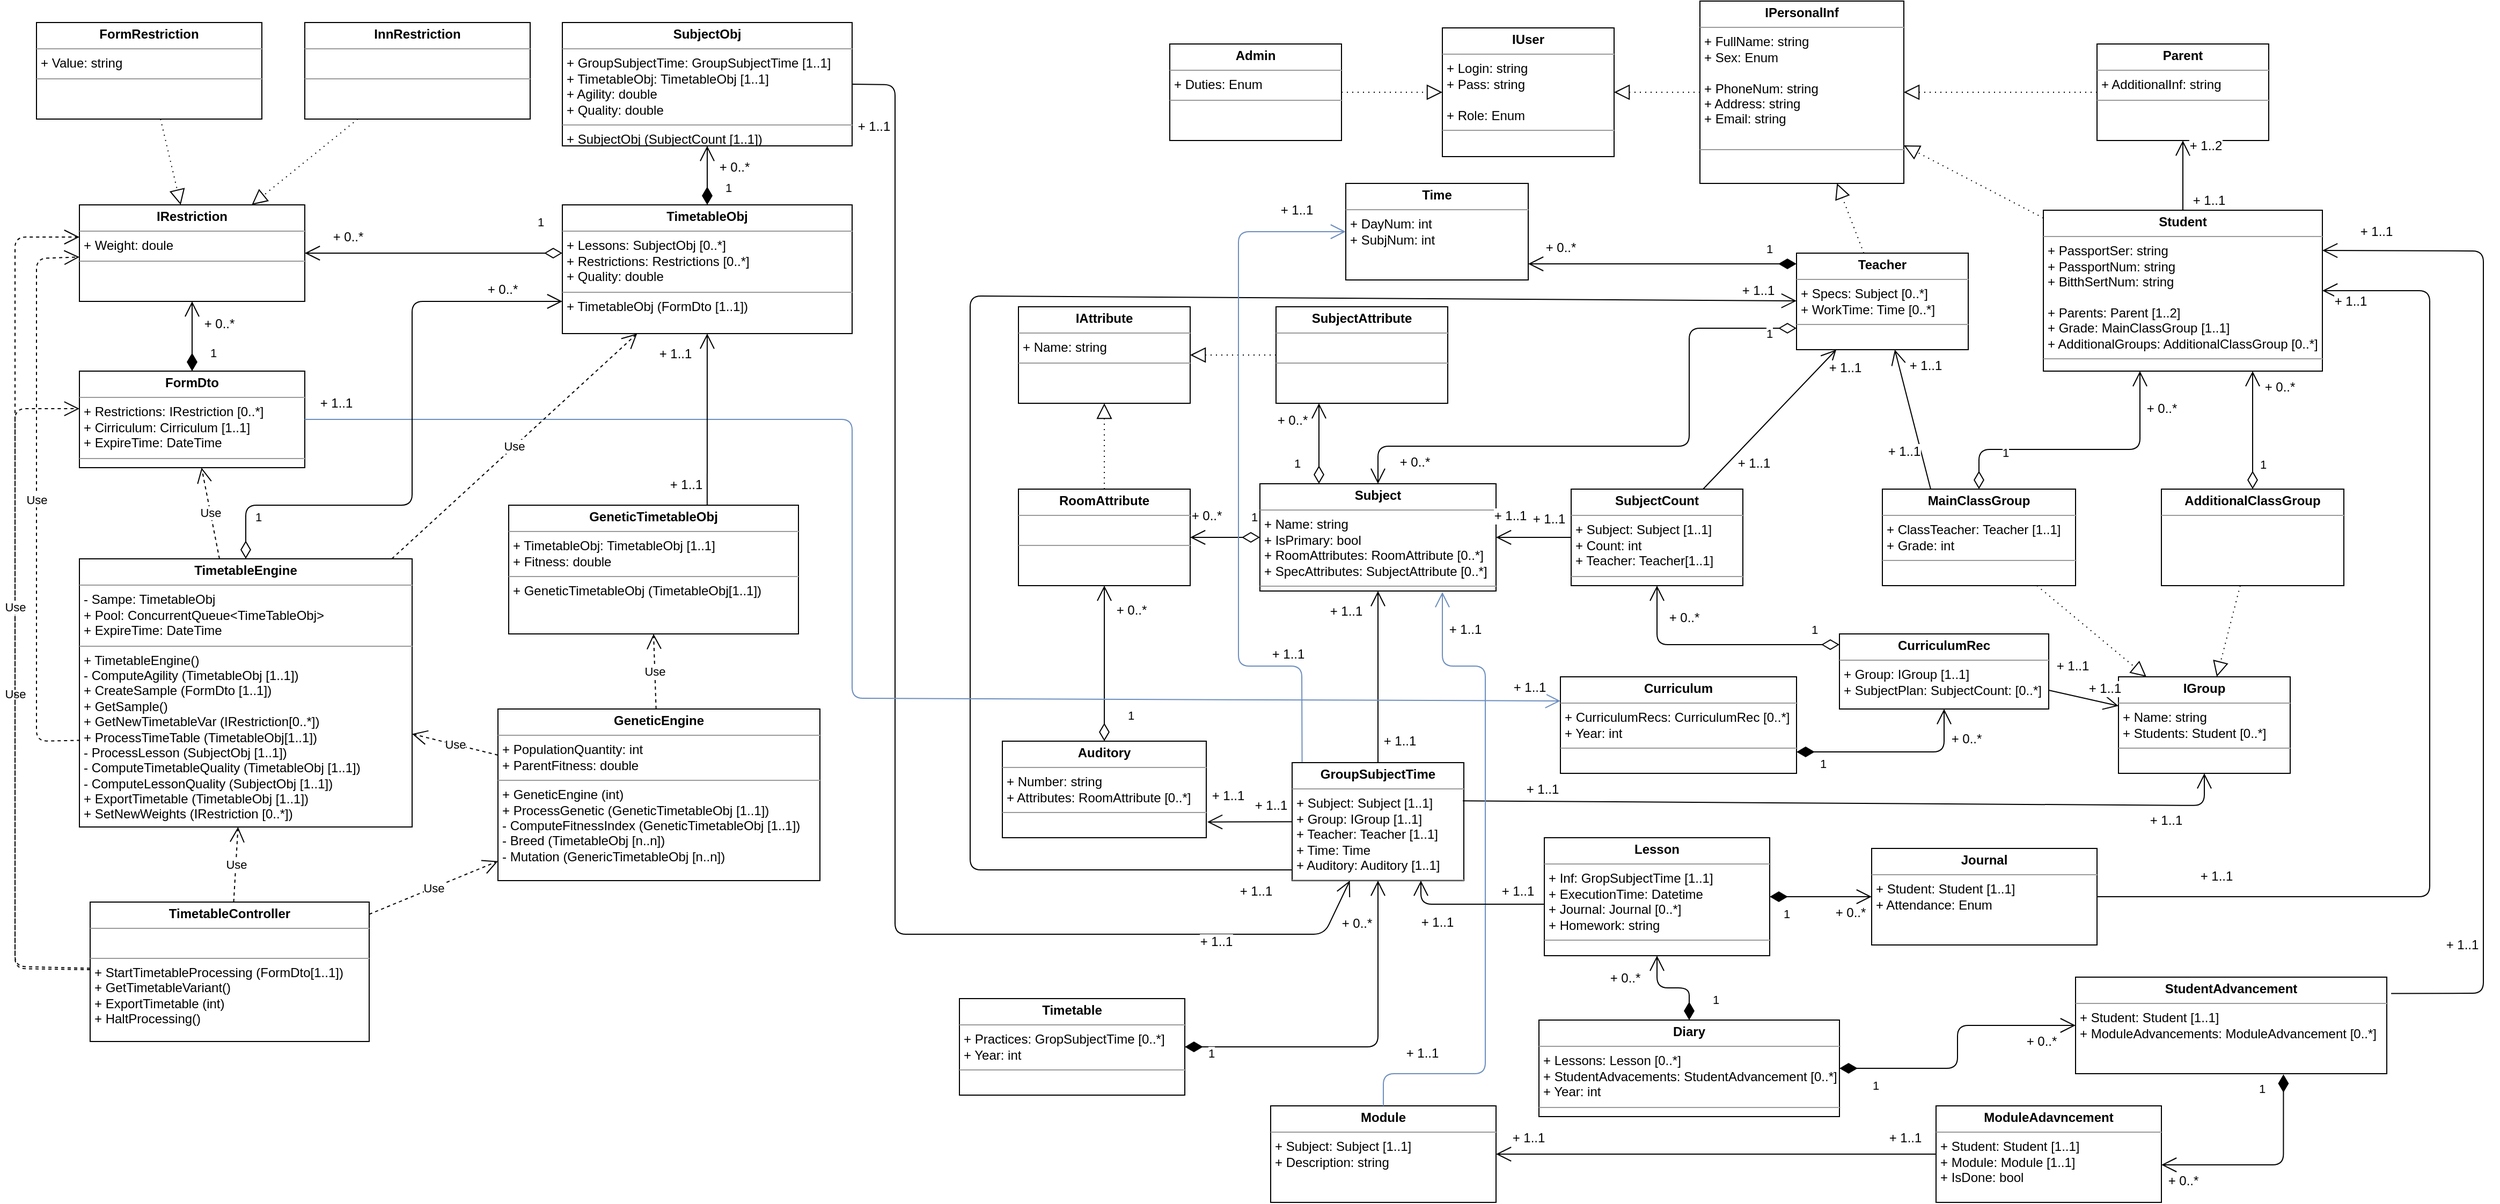 <mxfile version="10.5.1" type="github"><diagram id="0zuCWpDJvnq-y9dIS-jd" name="Page-1"><mxGraphModel dx="3688" dy="1125" grid="1" gridSize="10" guides="1" tooltips="1" connect="1" arrows="1" fold="1" page="1" pageScale="1" pageWidth="827" pageHeight="1169" math="0" shadow="0"><root><mxCell id="0"/><mxCell id="1" parent="0"/><mxCell id="WmdY63Mq_uGdGtdwuJeX-1" value="&lt;p style=&quot;margin: 0px ; margin-top: 4px ; text-align: center&quot;&gt;&lt;b&gt;Student&lt;/b&gt;&lt;/p&gt;&lt;hr size=&quot;1&quot;&gt;&lt;p style=&quot;margin: 0px ; margin-left: 4px&quot;&gt;&lt;span&gt;+ PassportSer: string&lt;/span&gt;&lt;br&gt;&lt;/p&gt;&lt;p style=&quot;margin: 0px ; margin-left: 4px&quot;&gt;+ PassportNum: string&lt;/p&gt;&lt;p style=&quot;margin: 0px ; margin-left: 4px&quot;&gt;+ BitthSertNum: string&lt;/p&gt;&lt;p style=&quot;margin: 0px ; margin-left: 4px&quot;&gt;&lt;br&gt;&lt;/p&gt;&lt;p style=&quot;margin: 0px ; margin-left: 4px&quot;&gt;+ Parents: Parent [1..2]&lt;/p&gt;&lt;p style=&quot;margin: 0px ; margin-left: 4px&quot;&gt;+ Grade: MainClassGroup [1..1]&lt;/p&gt;&lt;p style=&quot;margin: 0px ; margin-left: 4px&quot;&gt;+ AdditionalGroups: AdditionalClassGroup [0..*]&lt;/p&gt;&lt;hr size=&quot;1&quot;&gt;&lt;p style=&quot;margin: 0px ; margin-left: 4px&quot;&gt;&lt;br&gt;&lt;/p&gt;" style="verticalAlign=top;align=left;overflow=fill;fontSize=12;fontFamily=Helvetica;html=1;" parent="1" vertex="1"><mxGeometry x="250" y="215" width="260" height="150" as="geometry"/></mxCell><mxCell id="WmdY63Mq_uGdGtdwuJeX-2" value="&lt;p style=&quot;margin: 0px ; margin-top: 4px ; text-align: center&quot;&gt;&lt;b&gt;IPersonalInf&lt;/b&gt;&lt;/p&gt;&lt;hr size=&quot;1&quot;&gt;&lt;p style=&quot;margin: 0px ; margin-left: 4px&quot;&gt;+ FullName: string&lt;/p&gt;&lt;p style=&quot;margin: 0px ; margin-left: 4px&quot;&gt;+ Sex: Enum&lt;/p&gt;&lt;p style=&quot;margin: 0px ; margin-left: 4px&quot;&gt;&lt;br&gt;&lt;/p&gt;&lt;p style=&quot;margin: 0px ; margin-left: 4px&quot;&gt;+ PhoneNum: string&lt;/p&gt;&lt;p style=&quot;margin: 0px ; margin-left: 4px&quot;&gt;+ Address: string&lt;/p&gt;&lt;p style=&quot;margin: 0px ; margin-left: 4px&quot;&gt;+ Email: string&lt;/p&gt;&lt;p style=&quot;margin: 0px ; margin-left: 4px&quot;&gt;&lt;br&gt;&lt;/p&gt;&lt;hr size=&quot;1&quot;&gt;&lt;p style=&quot;margin: 0px ; margin-left: 4px&quot;&gt;&lt;br&gt;&lt;/p&gt;" style="verticalAlign=top;align=left;overflow=fill;fontSize=12;fontFamily=Helvetica;html=1;" parent="1" vertex="1"><mxGeometry x="-70" y="20" width="190" height="170" as="geometry"/></mxCell><mxCell id="WmdY63Mq_uGdGtdwuJeX-3" value="&lt;p style=&quot;margin: 0px ; margin-top: 4px ; text-align: center&quot;&gt;&lt;b&gt;Teacher&lt;/b&gt;&lt;/p&gt;&lt;hr size=&quot;1&quot;&gt;&lt;p style=&quot;margin: 0px ; margin-left: 4px&quot;&gt;+ Specs: Subject [0..*]&lt;/p&gt;&lt;p style=&quot;margin: 0px ; margin-left: 4px&quot;&gt;+ WorkTime: Time [0..*]&lt;/p&gt;&lt;hr size=&quot;1&quot;&gt;&lt;p style=&quot;margin: 0px ; margin-left: 4px&quot;&gt;&lt;br&gt;&lt;/p&gt;" style="verticalAlign=top;align=left;overflow=fill;fontSize=12;fontFamily=Helvetica;html=1;" parent="1" vertex="1"><mxGeometry x="20" y="255" width="160" height="90" as="geometry"/></mxCell><mxCell id="WmdY63Mq_uGdGtdwuJeX-4" value="&lt;p style=&quot;margin: 0px ; margin-top: 4px ; text-align: center&quot;&gt;&lt;b&gt;Parent&lt;/b&gt;&lt;/p&gt;&lt;hr size=&quot;1&quot;&gt;&lt;p style=&quot;margin: 0px ; margin-left: 4px&quot;&gt;+ AdditionalInf: string&lt;/p&gt;&lt;hr size=&quot;1&quot;&gt;&lt;p style=&quot;margin: 0px ; margin-left: 4px&quot;&gt;&lt;br&gt;&lt;/p&gt;" style="verticalAlign=top;align=left;overflow=fill;fontSize=12;fontFamily=Helvetica;html=1;" parent="1" vertex="1"><mxGeometry x="300" y="60" width="160" height="90" as="geometry"/></mxCell><mxCell id="WmdY63Mq_uGdGtdwuJeX-5" value="" style="endArrow=block;dashed=1;endFill=0;endSize=12;html=1;dashPattern=1 4;" parent="1" source="WmdY63Mq_uGdGtdwuJeX-3" target="WmdY63Mq_uGdGtdwuJeX-2" edge="1"><mxGeometry width="160" relative="1" as="geometry"><mxPoint x="-150" y="465" as="sourcePoint"/><mxPoint x="10" y="465" as="targetPoint"/></mxGeometry></mxCell><mxCell id="WmdY63Mq_uGdGtdwuJeX-6" value="" style="endArrow=block;dashed=1;endFill=0;endSize=12;html=1;dashPattern=1 4;" parent="1" source="WmdY63Mq_uGdGtdwuJeX-1" target="WmdY63Mq_uGdGtdwuJeX-2" edge="1"><mxGeometry width="160" relative="1" as="geometry"><mxPoint x="-150" y="465" as="sourcePoint"/><mxPoint x="10" y="465" as="targetPoint"/></mxGeometry></mxCell><mxCell id="WmdY63Mq_uGdGtdwuJeX-7" value="" style="endArrow=block;dashed=1;endFill=0;endSize=12;html=1;dashPattern=1 4;" parent="1" source="WmdY63Mq_uGdGtdwuJeX-4" target="WmdY63Mq_uGdGtdwuJeX-2" edge="1"><mxGeometry width="160" relative="1" as="geometry"><mxPoint x="-150" y="465" as="sourcePoint"/><mxPoint x="10" y="465" as="targetPoint"/></mxGeometry></mxCell><mxCell id="WmdY63Mq_uGdGtdwuJeX-8" style="edgeStyle=orthogonalEdgeStyle;rounded=0;orthogonalLoop=1;jettySize=auto;html=1;exitX=0.5;exitY=1;exitDx=0;exitDy=0;dashed=1;dashPattern=1 4;" parent="1" source="WmdY63Mq_uGdGtdwuJeX-3" target="WmdY63Mq_uGdGtdwuJeX-3" edge="1"><mxGeometry relative="1" as="geometry"/></mxCell><mxCell id="WmdY63Mq_uGdGtdwuJeX-9" value="" style="endArrow=open;endFill=1;endSize=12;html=1;" parent="1" source="WmdY63Mq_uGdGtdwuJeX-1" target="WmdY63Mq_uGdGtdwuJeX-4" edge="1"><mxGeometry width="160" relative="1" as="geometry"><mxPoint x="-140" y="485" as="sourcePoint"/><mxPoint x="20" y="485" as="targetPoint"/></mxGeometry></mxCell><mxCell id="WmdY63Mq_uGdGtdwuJeX-10" value="+ 1..2&lt;br&gt;" style="text;html=1;resizable=0;points=[];align=center;verticalAlign=middle;labelBackgroundColor=#ffffff;" parent="WmdY63Mq_uGdGtdwuJeX-9" vertex="1" connectable="0"><mxGeometry x="0.809" y="-4" relative="1" as="geometry"><mxPoint x="17" y="-1" as="offset"/></mxGeometry></mxCell><mxCell id="WmdY63Mq_uGdGtdwuJeX-11" value="+ 1..1&lt;br&gt;" style="text;html=1;resizable=0;points=[];align=center;verticalAlign=middle;labelBackgroundColor=#ffffff;" parent="WmdY63Mq_uGdGtdwuJeX-9" vertex="1" connectable="0"><mxGeometry x="-0.897" y="1" relative="1" as="geometry"><mxPoint x="25" y="-6" as="offset"/></mxGeometry></mxCell><mxCell id="WmdY63Mq_uGdGtdwuJeX-12" value="" style="endArrow=open;endFill=1;endSize=12;html=1;exitX=0.25;exitY=0;exitDx=0;exitDy=0;" parent="1" source="WmdY63Mq_uGdGtdwuJeX-16" target="WmdY63Mq_uGdGtdwuJeX-3" edge="1"><mxGeometry width="160" relative="1" as="geometry"><mxPoint x="150" y="508.5" as="sourcePoint"/><mxPoint x="153.313" y="291.5" as="targetPoint"/></mxGeometry></mxCell><mxCell id="WmdY63Mq_uGdGtdwuJeX-13" value="+ 1..1&lt;br&gt;" style="text;html=1;resizable=0;points=[];align=center;verticalAlign=middle;labelBackgroundColor=#ffffff;" parent="WmdY63Mq_uGdGtdwuJeX-12" vertex="1" connectable="0"><mxGeometry x="0.809" y="-4" relative="1" as="geometry"><mxPoint x="21.5" y="3" as="offset"/></mxGeometry></mxCell><mxCell id="WmdY63Mq_uGdGtdwuJeX-14" value="+ 1..1&lt;br&gt;" style="text;html=1;resizable=0;points=[];align=center;verticalAlign=middle;labelBackgroundColor=#ffffff;" parent="WmdY63Mq_uGdGtdwuJeX-12" vertex="1" connectable="0"><mxGeometry x="-0.748" y="1" relative="1" as="geometry"><mxPoint x="-20" y="-19" as="offset"/></mxGeometry></mxCell><mxCell id="WmdY63Mq_uGdGtdwuJeX-15" value="&lt;p style=&quot;margin: 0px ; margin-top: 4px ; text-align: center&quot;&gt;&lt;b&gt;Subject&lt;/b&gt;&lt;/p&gt;&lt;hr size=&quot;1&quot;&gt;&lt;p style=&quot;margin: 0px ; margin-left: 4px&quot;&gt;+ Name: string&lt;/p&gt;&lt;p style=&quot;margin: 0px ; margin-left: 4px&quot;&gt;+ IsPrimary: bool&lt;/p&gt;&lt;p style=&quot;margin: 0px ; margin-left: 4px&quot;&gt;+ RoomAttributes: RoomAttribute [0..*]&lt;/p&gt;&lt;p style=&quot;margin: 0px ; margin-left: 4px&quot;&gt;+ SpecAttributes: SubjectAttribute [0..*]&lt;/p&gt;&lt;hr size=&quot;1&quot;&gt;&lt;p style=&quot;margin: 0px ; margin-left: 4px&quot;&gt;&lt;br&gt;&lt;/p&gt;" style="verticalAlign=top;align=left;overflow=fill;fontSize=12;fontFamily=Helvetica;html=1;" parent="1" vertex="1"><mxGeometry x="-480" y="470" width="220" height="100" as="geometry"/></mxCell><mxCell id="WmdY63Mq_uGdGtdwuJeX-16" value="&lt;p style=&quot;margin: 0px ; margin-top: 4px ; text-align: center&quot;&gt;&lt;b&gt;MainClassGroup&lt;/b&gt;&lt;/p&gt;&lt;hr size=&quot;1&quot;&gt;&lt;p style=&quot;margin: 0px ; margin-left: 4px&quot;&gt;&lt;span&gt;+ ClassTeacher: Teacher [1..1]&lt;/span&gt;&lt;/p&gt;&lt;p style=&quot;margin: 0px ; margin-left: 4px&quot;&gt;&lt;span&gt;+ Grade: int&lt;/span&gt;&lt;/p&gt;&lt;hr size=&quot;1&quot;&gt;&lt;p style=&quot;margin: 0px ; margin-left: 4px&quot;&gt;&lt;br&gt;&lt;/p&gt;" style="verticalAlign=top;align=left;overflow=fill;fontSize=12;fontFamily=Helvetica;html=1;" parent="1" vertex="1"><mxGeometry x="100" y="475" width="180" height="90" as="geometry"/></mxCell><mxCell id="WmdY63Mq_uGdGtdwuJeX-17" value="&lt;p style=&quot;margin: 0px ; margin-top: 4px ; text-align: center&quot;&gt;&lt;b&gt;AdditionalClassGroup&lt;/b&gt;&lt;/p&gt;&lt;hr size=&quot;1&quot;&gt;&lt;p style=&quot;margin: 0px ; margin-left: 4px&quot;&gt;&lt;br&gt;&lt;/p&gt;&lt;p&gt;&lt;br&gt;&lt;/p&gt;" style="verticalAlign=top;align=left;overflow=fill;fontSize=12;fontFamily=Helvetica;html=1;" parent="1" vertex="1"><mxGeometry x="360" y="475" width="170" height="90" as="geometry"/></mxCell><mxCell id="WmdY63Mq_uGdGtdwuJeX-18" value="&lt;p style=&quot;margin: 0px ; margin-top: 4px ; text-align: center&quot;&gt;&lt;b&gt;Сurriculum&lt;/b&gt;&lt;br&gt;&lt;/p&gt;&lt;hr size=&quot;1&quot;&gt;&lt;p style=&quot;margin: 0px ; margin-left: 4px&quot;&gt;+ CurriculumRecs: CurriculumRec [0..*]&lt;/p&gt;&lt;p style=&quot;margin: 0px ; margin-left: 4px&quot;&gt;+ Year: int&lt;/p&gt;&lt;hr size=&quot;1&quot;&gt;&lt;p style=&quot;margin: 0px ; margin-left: 4px&quot;&gt;&lt;br&gt;&lt;/p&gt;" style="verticalAlign=top;align=left;overflow=fill;fontSize=12;fontFamily=Helvetica;html=1;" parent="1" vertex="1"><mxGeometry x="-200" y="650" width="220" height="90" as="geometry"/></mxCell><mxCell id="WmdY63Mq_uGdGtdwuJeX-19" value="1" style="endArrow=open;html=1;endSize=12;startArrow=diamondThin;startSize=14;startFill=0;edgeStyle=orthogonalEdgeStyle;align=left;verticalAlign=bottom;exitX=0.5;exitY=0;exitDx=0;exitDy=0;" parent="1" source="WmdY63Mq_uGdGtdwuJeX-16" target="WmdY63Mq_uGdGtdwuJeX-1" edge="1"><mxGeometry x="-0.561" y="-12" relative="1" as="geometry"><mxPoint x="205" y="439" as="sourcePoint"/><mxPoint x="355" y="439" as="targetPoint"/><Array as="points"><mxPoint x="190" y="438"/><mxPoint x="340" y="438"/></Array><mxPoint as="offset"/></mxGeometry></mxCell><mxCell id="WmdY63Mq_uGdGtdwuJeX-20" value="+ 0..*" style="text;html=1;resizable=0;points=[];align=center;verticalAlign=middle;labelBackgroundColor=#ffffff;" parent="WmdY63Mq_uGdGtdwuJeX-19" vertex="1" connectable="0"><mxGeometry x="0.753" y="-2" relative="1" as="geometry"><mxPoint x="18" y="3" as="offset"/></mxGeometry></mxCell><mxCell id="WmdY63Mq_uGdGtdwuJeX-21" value="&lt;p style=&quot;margin: 0px ; margin-top: 4px ; text-align: center&quot;&gt;&lt;b&gt;IUser&lt;/b&gt;&lt;/p&gt;&lt;hr size=&quot;1&quot;&gt;&lt;p style=&quot;margin: 0px ; margin-left: 4px&quot;&gt;+ Login: string&lt;/p&gt;&lt;p style=&quot;margin: 0px ; margin-left: 4px&quot;&gt;+ Pass: string&lt;/p&gt;&lt;p style=&quot;margin: 0px ; margin-left: 4px&quot;&gt;&lt;br&gt;&lt;/p&gt;&lt;p style=&quot;margin: 0px ; margin-left: 4px&quot;&gt;+ Role: Enum&lt;/p&gt;&lt;hr size=&quot;1&quot;&gt;&lt;p style=&quot;margin: 0px ; margin-left: 4px&quot;&gt;&lt;br&gt;&lt;/p&gt;" style="verticalAlign=top;align=left;overflow=fill;fontSize=12;fontFamily=Helvetica;html=1;" parent="1" vertex="1"><mxGeometry x="-310" y="45" width="160" height="120" as="geometry"/></mxCell><mxCell id="WmdY63Mq_uGdGtdwuJeX-25" value="" style="endArrow=block;dashed=1;endFill=0;endSize=12;html=1;dashPattern=1 4;entryX=1;entryY=0.5;entryDx=0;entryDy=0;" parent="1" source="WmdY63Mq_uGdGtdwuJeX-2" target="WmdY63Mq_uGdGtdwuJeX-21" edge="1"><mxGeometry width="160" relative="1" as="geometry"><mxPoint x="-50" y="245.303" as="sourcePoint"/><mxPoint x="-180" y="264.484" as="targetPoint"/></mxGeometry></mxCell><mxCell id="WmdY63Mq_uGdGtdwuJeX-26" value="&lt;p style=&quot;margin: 0px ; margin-top: 4px ; text-align: center&quot;&gt;&lt;b&gt;Admin&lt;/b&gt;&lt;/p&gt;&lt;hr size=&quot;1&quot;&gt;&lt;p style=&quot;margin: 0px ; margin-left: 4px&quot;&gt;+ Duties: Enum&lt;/p&gt;&lt;hr size=&quot;1&quot;&gt;&lt;p style=&quot;margin: 0px ; margin-left: 4px&quot;&gt;&lt;br&gt;&lt;/p&gt;" style="verticalAlign=top;align=left;overflow=fill;fontSize=12;fontFamily=Helvetica;html=1;" parent="1" vertex="1"><mxGeometry x="-564" y="60" width="160" height="90" as="geometry"/></mxCell><mxCell id="WmdY63Mq_uGdGtdwuJeX-27" value="" style="endArrow=block;dashed=1;endFill=0;endSize=12;html=1;dashPattern=1 4;" parent="1" source="WmdY63Mq_uGdGtdwuJeX-26" target="WmdY63Mq_uGdGtdwuJeX-21" edge="1"><mxGeometry width="160" relative="1" as="geometry"><mxPoint x="-160" y="209.5" as="sourcePoint"/><mxPoint x="-240" y="209.5" as="targetPoint"/></mxGeometry></mxCell><mxCell id="WmdY63Mq_uGdGtdwuJeX-31" value="1" style="endArrow=open;html=1;endSize=12;startArrow=diamondThin;startSize=14;startFill=0;edgeStyle=orthogonalEdgeStyle;align=left;verticalAlign=bottom;" parent="1" source="WmdY63Mq_uGdGtdwuJeX-17" target="WmdY63Mq_uGdGtdwuJeX-1" edge="1"><mxGeometry x="-0.745" y="-5" relative="1" as="geometry"><mxPoint x="-45.5" y="494" as="sourcePoint"/><mxPoint x="-45.5" y="345" as="targetPoint"/><Array as="points"><mxPoint x="380" y="555"/></Array><mxPoint as="offset"/></mxGeometry></mxCell><mxCell id="WmdY63Mq_uGdGtdwuJeX-32" value="+ 0..*" style="text;html=1;resizable=0;points=[];align=center;verticalAlign=middle;labelBackgroundColor=#ffffff;" parent="WmdY63Mq_uGdGtdwuJeX-31" vertex="1" connectable="0"><mxGeometry x="0.753" y="-2" relative="1" as="geometry"><mxPoint x="23" y="1" as="offset"/></mxGeometry></mxCell><mxCell id="WmdY63Mq_uGdGtdwuJeX-33" value="&lt;p style=&quot;margin: 0px ; margin-top: 4px ; text-align: center&quot;&gt;&lt;b&gt;Timetable&lt;/b&gt;&lt;/p&gt;&lt;hr size=&quot;1&quot;&gt;&lt;p style=&quot;margin: 0px ; margin-left: 4px&quot;&gt;+ Practices: GropSubjectTime [0..*]&lt;br&gt;&lt;/p&gt;&lt;p style=&quot;margin: 0px ; margin-left: 4px&quot;&gt;+ Year: int&lt;/p&gt;&lt;hr size=&quot;1&quot;&gt;&lt;p style=&quot;margin: 0px ; margin-left: 4px&quot;&gt;&lt;br&gt;&lt;/p&gt;" style="verticalAlign=top;align=left;overflow=fill;fontSize=12;fontFamily=Helvetica;html=1;" parent="1" vertex="1"><mxGeometry x="-760" y="950" width="210" height="90" as="geometry"/></mxCell><mxCell id="RqJvWQGLbbtj9Ta3Gk3w-59" value="&lt;p style=&quot;margin: 0px ; margin-top: 4px ; text-align: center&quot;&gt;&lt;b&gt;IRestriction&lt;/b&gt;&lt;/p&gt;&lt;hr size=&quot;1&quot;&gt;&lt;p style=&quot;margin: 0px ; margin-left: 4px&quot;&gt;+ Weight: doule&lt;/p&gt;&lt;hr size=&quot;1&quot;&gt;&lt;p style=&quot;margin: 0px ; margin-left: 4px&quot;&gt;&lt;br&gt;&lt;/p&gt;" style="verticalAlign=top;align=left;overflow=fill;fontSize=12;fontFamily=Helvetica;html=1;" parent="1" vertex="1"><mxGeometry x="-1580" y="210" width="210" height="90" as="geometry"/></mxCell><mxCell id="RqJvWQGLbbtj9Ta3Gk3w-63" value="&lt;p style=&quot;margin: 0px ; margin-top: 4px ; text-align: center&quot;&gt;&lt;b&gt;InnRestriction&lt;/b&gt;&lt;/p&gt;&lt;hr size=&quot;1&quot;&gt;&lt;p style=&quot;margin: 0px ; margin-left: 4px&quot;&gt;&lt;br&gt;&lt;/p&gt;&lt;hr size=&quot;1&quot;&gt;&lt;p style=&quot;margin: 0px ; margin-left: 4px&quot;&gt;&lt;br&gt;&lt;/p&gt;" style="verticalAlign=top;align=left;overflow=fill;fontSize=12;fontFamily=Helvetica;html=1;" parent="1" vertex="1"><mxGeometry x="-1370" y="40" width="210" height="90" as="geometry"/></mxCell><mxCell id="RqJvWQGLbbtj9Ta3Gk3w-77" value="&lt;p style=&quot;margin: 0px ; margin-top: 4px ; text-align: center&quot;&gt;&lt;b&gt;SubjectObj&lt;/b&gt;&lt;/p&gt;&lt;hr size=&quot;1&quot;&gt;&lt;p style=&quot;margin: 0px ; margin-left: 4px&quot;&gt;+ GroupSubjectTime: GroupSubjectTime [1..1]&lt;/p&gt;&lt;p style=&quot;margin: 0px ; margin-left: 4px&quot;&gt;+ TimetableObj: TimetableObj [1..1]&lt;/p&gt;&lt;p style=&quot;margin: 0px ; margin-left: 4px&quot;&gt;+ Agility: double&lt;/p&gt;&lt;p style=&quot;margin: 0px ; margin-left: 4px&quot;&gt;+ Quality: double&lt;/p&gt;&lt;hr size=&quot;1&quot;&gt;&lt;p style=&quot;margin: 0px ; margin-left: 4px&quot;&gt;+ SubjectObj (SubjectCount [1..1])&lt;/p&gt;" style="verticalAlign=top;align=left;overflow=fill;fontSize=12;fontFamily=Helvetica;html=1;" parent="1" vertex="1"><mxGeometry x="-1130" y="40" width="270" height="115" as="geometry"/></mxCell><mxCell id="RqJvWQGLbbtj9Ta3Gk3w-80" value="&lt;p style=&quot;margin: 0px ; margin-top: 4px ; text-align: center&quot;&gt;&lt;b&gt;TimetableObj&lt;/b&gt;&lt;/p&gt;&lt;hr size=&quot;1&quot;&gt;&lt;p style=&quot;margin: 0px ; margin-left: 4px&quot;&gt;+ Lessons: SubjectObj [0..*]&lt;/p&gt;&lt;p style=&quot;margin: 0px ; margin-left: 4px&quot;&gt;+ Restrictions: Restrictions [0..*]&lt;/p&gt;&lt;p style=&quot;margin: 0px ; margin-left: 4px&quot;&gt;+ Quality: double&lt;/p&gt;&lt;hr size=&quot;1&quot;&gt;&lt;p style=&quot;margin: 0px ; margin-left: 4px&quot;&gt;+ TimetableObj (FormDto [1..1])&lt;/p&gt;" style="verticalAlign=top;align=left;overflow=fill;fontSize=12;fontFamily=Helvetica;html=1;" parent="1" vertex="1"><mxGeometry x="-1130" y="210" width="270" height="120" as="geometry"/></mxCell><mxCell id="h3qxIDtnMSEiweo4_Dxl-4" value="&lt;p style=&quot;margin: 0px ; margin-top: 4px ; text-align: center&quot;&gt;&lt;b&gt;GeneticTimetableObj&lt;/b&gt;&lt;/p&gt;&lt;hr size=&quot;1&quot;&gt;&lt;p style=&quot;margin: 0px ; margin-left: 4px&quot;&gt;+ TimetableObj: TimetableObj [1..1]&lt;br&gt;&lt;/p&gt;&lt;p style=&quot;margin: 0px ; margin-left: 4px&quot;&gt;+ Fitness: double&lt;/p&gt;&lt;hr size=&quot;1&quot;&gt;&lt;p style=&quot;margin: 0px ; margin-left: 4px&quot;&gt;+ GeneticTimetableObj (TimetableObj[1..1])&lt;/p&gt;" style="verticalAlign=top;align=left;overflow=fill;fontSize=12;fontFamily=Helvetica;html=1;" parent="1" vertex="1"><mxGeometry x="-1180" y="490" width="270" height="120" as="geometry"/></mxCell><mxCell id="RqJvWQGLbbtj9Ta3Gk3w-61" value="&lt;p style=&quot;margin: 0px ; margin-top: 4px ; text-align: center&quot;&gt;&lt;b&gt;FormRestriction&lt;/b&gt;&lt;/p&gt;&lt;hr size=&quot;1&quot;&gt;&lt;p style=&quot;margin: 0px ; margin-left: 4px&quot;&gt;+ Value: string&lt;/p&gt;&lt;hr size=&quot;1&quot;&gt;&lt;p style=&quot;margin: 0px ; margin-left: 4px&quot;&gt;&lt;br&gt;&lt;/p&gt;" style="verticalAlign=top;align=left;overflow=fill;fontSize=12;fontFamily=Helvetica;html=1;" parent="1" vertex="1"><mxGeometry x="-1620" y="40" width="210" height="90" as="geometry"/></mxCell><mxCell id="RqJvWQGLbbtj9Ta3Gk3w-67" value="&lt;p style=&quot;margin: 0px ; margin-top: 4px ; text-align: center&quot;&gt;&lt;b&gt;FormDto&lt;/b&gt;&lt;/p&gt;&lt;hr size=&quot;1&quot;&gt;&lt;p style=&quot;margin: 0px ; margin-left: 4px&quot;&gt;+ Restrictions: IRestriction [0..*]&lt;/p&gt;&lt;p style=&quot;margin: 0px ; margin-left: 4px&quot;&gt;+ Cirriculum: Cirriculum [1..1]&lt;/p&gt;&lt;p style=&quot;margin: 0px ; margin-left: 4px&quot;&gt;+ ExpireTime: DateTime&lt;/p&gt;&lt;hr size=&quot;1&quot;&gt;&lt;p style=&quot;margin: 0px ; margin-left: 4px&quot;&gt;&lt;br&gt;&lt;/p&gt;" style="verticalAlign=top;align=left;overflow=fill;fontSize=12;fontFamily=Helvetica;html=1;" parent="1" vertex="1"><mxGeometry x="-1580" y="365" width="210" height="90" as="geometry"/></mxCell><mxCell id="RqJvWQGLbbtj9Ta3Gk3w-75" value="&lt;p style=&quot;margin: 0px ; margin-top: 4px ; text-align: center&quot;&gt;&lt;b&gt;TimetableEngine&lt;/b&gt;&lt;/p&gt;&lt;hr size=&quot;1&quot;&gt;&lt;p style=&quot;margin: 0px ; margin-left: 4px&quot;&gt;&lt;span&gt;- Sampe: TimetableObj&lt;/span&gt;&lt;/p&gt;&lt;p style=&quot;margin: 0px ; margin-left: 4px&quot;&gt;+ Pool: ConcurrentQueue&amp;lt;TimeTableObj&amp;gt;&lt;/p&gt;&lt;p style=&quot;margin: 0px ; margin-left: 4px&quot;&gt;+ ExpireTime: DateTime&lt;/p&gt;&lt;hr size=&quot;1&quot;&gt;&lt;p style=&quot;margin: 0px ; margin-left: 4px&quot;&gt;+ TimetableEngine()&lt;/p&gt;&lt;p style=&quot;margin: 0px ; margin-left: 4px&quot;&gt;- ComputeAgility (TimetableObj [1..1])&lt;/p&gt;&lt;p style=&quot;margin: 0px ; margin-left: 4px&quot;&gt;+ CreateSample (FormDto [1..1])&lt;/p&gt;&lt;p style=&quot;margin: 0px ; margin-left: 4px&quot;&gt;+ GetSample()&lt;/p&gt;&lt;p style=&quot;margin: 0px ; margin-left: 4px&quot;&gt;+ GetNewTimetableVar (IRestriction[0..*])&lt;/p&gt;&lt;p style=&quot;margin: 0px ; margin-left: 4px&quot;&gt;+ ProcessTimeTable (TimetableObj[1..1])&lt;/p&gt;&lt;p style=&quot;margin: 0px ; margin-left: 4px&quot;&gt;- ProcessLesson (SubjectObj [1..1])&lt;/p&gt;&lt;p style=&quot;margin: 0px ; margin-left: 4px&quot;&gt;- ComputeTimetableQuality (TimetableObj [1..1])&lt;/p&gt;&lt;p style=&quot;margin: 0px ; margin-left: 4px&quot;&gt;- ComputeLessonQuality (SubjectObj [1..1])&lt;/p&gt;&lt;p style=&quot;margin: 0px ; margin-left: 4px&quot;&gt;+ ExportTimetable (TimetableObj [1..1])&lt;/p&gt;&lt;p style=&quot;margin: 0px ; margin-left: 4px&quot;&gt;+ SetNewWeights (IRestriction [0..*])&lt;/p&gt;&lt;p style=&quot;margin: 0px ; margin-left: 4px&quot;&gt;&lt;br&gt;&lt;/p&gt;" style="verticalAlign=top;align=left;overflow=fill;fontSize=12;fontFamily=Helvetica;html=1;" parent="1" vertex="1"><mxGeometry x="-1580" y="540" width="310" height="250" as="geometry"/></mxCell><mxCell id="WmdY63Mq_uGdGtdwuJeX-34" value="&lt;p style=&quot;margin: 0px ; margin-top: 4px ; text-align: center&quot;&gt;&lt;b&gt;IGroup&lt;/b&gt;&lt;br&gt;&lt;/p&gt;&lt;hr size=&quot;1&quot;&gt;&lt;p style=&quot;margin: 0px ; margin-left: 4px&quot;&gt;+ Name: string&lt;br&gt;&lt;/p&gt;&lt;p style=&quot;margin: 0px ; margin-left: 4px&quot;&gt;+ Students: Student [0..*]&lt;/p&gt;&lt;hr size=&quot;1&quot;&gt;&lt;p style=&quot;margin: 0px ; margin-left: 4px&quot;&gt;&lt;br&gt;&lt;/p&gt;" style="verticalAlign=top;align=left;overflow=fill;fontSize=12;fontFamily=Helvetica;html=1;" parent="1" vertex="1"><mxGeometry x="320" y="650" width="160" height="90" as="geometry"/></mxCell><mxCell id="WmdY63Mq_uGdGtdwuJeX-35" value="" style="endArrow=block;dashed=1;endFill=0;endSize=12;html=1;dashPattern=1 4;" parent="1" source="WmdY63Mq_uGdGtdwuJeX-17" target="WmdY63Mq_uGdGtdwuJeX-34" edge="1"><mxGeometry width="160" relative="1" as="geometry"><mxPoint x="-3.333" y="700" as="sourcePoint"/><mxPoint x="-30" y="610" as="targetPoint"/></mxGeometry></mxCell><mxCell id="WmdY63Mq_uGdGtdwuJeX-36" value="" style="endArrow=block;dashed=1;endFill=0;endSize=12;html=1;dashPattern=1 4;" parent="1" source="WmdY63Mq_uGdGtdwuJeX-16" target="WmdY63Mq_uGdGtdwuJeX-34" edge="1"><mxGeometry width="160" relative="1" as="geometry"><mxPoint x="371.667" y="655" as="sourcePoint"/><mxPoint x="345" y="565" as="targetPoint"/></mxGeometry></mxCell><mxCell id="WmdY63Mq_uGdGtdwuJeX-37" value="&lt;p style=&quot;margin: 0px ; margin-top: 4px ; text-align: center&quot;&gt;&lt;b&gt;SubjectCount&lt;/b&gt;&lt;/p&gt;&lt;hr size=&quot;1&quot;&gt;&lt;p style=&quot;margin: 0px ; margin-left: 4px&quot;&gt;+ Subject: Subject [1..1]&lt;br&gt;&lt;/p&gt;&lt;p style=&quot;margin: 0px ; margin-left: 4px&quot;&gt;+ Count: int&lt;/p&gt;&lt;p style=&quot;margin: 0px ; margin-left: 4px&quot;&gt;+ Teacher: Teacher[1..1]&lt;/p&gt;&lt;hr size=&quot;1&quot;&gt;&lt;p style=&quot;margin: 0px ; margin-left: 4px&quot;&gt;&lt;br&gt;&lt;/p&gt;" style="verticalAlign=top;align=left;overflow=fill;fontSize=12;fontFamily=Helvetica;html=1;" parent="1" vertex="1"><mxGeometry x="-190" y="475" width="160" height="90" as="geometry"/></mxCell><mxCell id="WmdY63Mq_uGdGtdwuJeX-38" value="1" style="endArrow=open;html=1;endSize=12;startArrow=diamondThin;startSize=14;startFill=0;edgeStyle=orthogonalEdgeStyle;align=left;verticalAlign=bottom;" parent="1" source="h3qxIDtnMSEiweo4_Dxl-16" target="WmdY63Mq_uGdGtdwuJeX-37" edge="1"><mxGeometry x="-0.745" y="-5" relative="1" as="geometry"><mxPoint x="10" y="663.5" as="sourcePoint"/><mxPoint x="45" y="514.5" as="targetPoint"/><Array as="points"><mxPoint x="-110" y="620"/></Array><mxPoint as="offset"/></mxGeometry></mxCell><mxCell id="WmdY63Mq_uGdGtdwuJeX-39" value="+ 0..*" style="text;html=1;resizable=0;points=[];align=center;verticalAlign=middle;labelBackgroundColor=#ffffff;" parent="WmdY63Mq_uGdGtdwuJeX-38" vertex="1" connectable="0"><mxGeometry x="0.753" y="-2" relative="1" as="geometry"><mxPoint x="23" y="2" as="offset"/></mxGeometry></mxCell><mxCell id="WmdY63Mq_uGdGtdwuJeX-40" value="" style="endArrow=open;endFill=1;endSize=12;html=1;" parent="1" source="WmdY63Mq_uGdGtdwuJeX-37" target="WmdY63Mq_uGdGtdwuJeX-15" edge="1"><mxGeometry width="160" relative="1" as="geometry"><mxPoint x="-256.071" y="522.5" as="sourcePoint"/><mxPoint x="-260" y="357.5" as="targetPoint"/></mxGeometry></mxCell><mxCell id="WmdY63Mq_uGdGtdwuJeX-41" value="+ 1..1&lt;br&gt;" style="text;html=1;resizable=0;points=[];align=center;verticalAlign=middle;labelBackgroundColor=#ffffff;" parent="WmdY63Mq_uGdGtdwuJeX-40" vertex="1" connectable="0"><mxGeometry x="0.809" y="-4" relative="1" as="geometry"><mxPoint x="6" y="-16" as="offset"/></mxGeometry></mxCell><mxCell id="WmdY63Mq_uGdGtdwuJeX-42" value="+ 1..1&lt;br&gt;" style="text;html=1;resizable=0;points=[];align=center;verticalAlign=middle;labelBackgroundColor=#ffffff;" parent="WmdY63Mq_uGdGtdwuJeX-40" vertex="1" connectable="0"><mxGeometry x="-0.748" y="1" relative="1" as="geometry"><mxPoint x="-12" y="-18" as="offset"/></mxGeometry></mxCell><mxCell id="WmdY63Mq_uGdGtdwuJeX-43" value="" style="endArrow=open;endFill=1;endSize=12;html=1;exitX=1;exitY=0.75;exitDx=0;exitDy=0;" parent="1" source="h3qxIDtnMSEiweo4_Dxl-16" target="WmdY63Mq_uGdGtdwuJeX-34" edge="1"><mxGeometry width="160" relative="1" as="geometry"><mxPoint x="411.929" y="765" as="sourcePoint"/><mxPoint x="408" y="600" as="targetPoint"/></mxGeometry></mxCell><mxCell id="WmdY63Mq_uGdGtdwuJeX-44" value="+ 1..1&lt;br&gt;" style="text;html=1;resizable=0;points=[];align=center;verticalAlign=middle;labelBackgroundColor=#ffffff;" parent="WmdY63Mq_uGdGtdwuJeX-43" vertex="1" connectable="0"><mxGeometry x="0.809" y="-4" relative="1" as="geometry"><mxPoint x="-6" y="-19" as="offset"/></mxGeometry></mxCell><mxCell id="WmdY63Mq_uGdGtdwuJeX-45" value="+ 1..1&lt;br&gt;" style="text;html=1;resizable=0;points=[];align=center;verticalAlign=middle;labelBackgroundColor=#ffffff;" parent="WmdY63Mq_uGdGtdwuJeX-43" vertex="1" connectable="0"><mxGeometry x="-0.748" y="1" relative="1" as="geometry"><mxPoint x="13" y="-24" as="offset"/></mxGeometry></mxCell><mxCell id="WmdY63Mq_uGdGtdwuJeX-46" value="" style="endArrow=open;endFill=1;endSize=12;html=1;" parent="1" source="WmdY63Mq_uGdGtdwuJeX-37" target="WmdY63Mq_uGdGtdwuJeX-3" edge="1"><mxGeometry width="160" relative="1" as="geometry"><mxPoint x="133.929" y="540" as="sourcePoint"/><mxPoint x="130" y="375" as="targetPoint"/></mxGeometry></mxCell><mxCell id="WmdY63Mq_uGdGtdwuJeX-47" value="+ 1..1&lt;br&gt;" style="text;html=1;resizable=0;points=[];align=center;verticalAlign=middle;labelBackgroundColor=#ffffff;" parent="WmdY63Mq_uGdGtdwuJeX-46" vertex="1" connectable="0"><mxGeometry x="0.809" y="-4" relative="1" as="geometry"><mxPoint x="17" y="1.5" as="offset"/></mxGeometry></mxCell><mxCell id="WmdY63Mq_uGdGtdwuJeX-48" value="+ 1..1&lt;br&gt;" style="text;html=1;resizable=0;points=[];align=center;verticalAlign=middle;labelBackgroundColor=#ffffff;" parent="WmdY63Mq_uGdGtdwuJeX-46" vertex="1" connectable="0"><mxGeometry x="-0.748" y="1" relative="1" as="geometry"><mxPoint x="32" y="-7.5" as="offset"/></mxGeometry></mxCell><mxCell id="WmdY63Mq_uGdGtdwuJeX-55" value="&lt;p style=&quot;margin: 0px ; margin-top: 4px ; text-align: center&quot;&gt;&lt;b&gt;GroupSubjectTime&lt;/b&gt;&lt;/p&gt;&lt;hr size=&quot;1&quot;&gt;&lt;p style=&quot;margin: 0px ; margin-left: 4px&quot;&gt;+ Subject: Subject [1..1]&lt;br&gt;&lt;/p&gt;&lt;p style=&quot;margin: 0px ; margin-left: 4px&quot;&gt;+ Group: IGroup [1..1]&lt;/p&gt;&lt;p style=&quot;margin: 0px ; margin-left: 4px&quot;&gt;+ Teacher: Teacher [1..1]&lt;/p&gt;&lt;p style=&quot;margin: 0px ; margin-left: 4px&quot;&gt;+ Time: Time&lt;/p&gt;&lt;p style=&quot;margin: 0px ; margin-left: 4px&quot;&gt;+ Auditory: Auditory [1..1]&lt;/p&gt;&lt;hr size=&quot;1&quot;&gt;&lt;p style=&quot;margin: 0px ; margin-left: 4px&quot;&gt;&lt;br&gt;&lt;/p&gt;" style="verticalAlign=top;align=left;overflow=fill;fontSize=12;fontFamily=Helvetica;html=1;" parent="1" vertex="1"><mxGeometry x="-450" y="730" width="160" height="110" as="geometry"/></mxCell><mxCell id="WmdY63Mq_uGdGtdwuJeX-56" value="" style="endArrow=open;endFill=1;endSize=12;html=1;entryX=0.5;entryY=1;entryDx=0;entryDy=0;" parent="1" source="WmdY63Mq_uGdGtdwuJeX-55" target="WmdY63Mq_uGdGtdwuJeX-15" edge="1"><mxGeometry width="160" relative="1" as="geometry"><mxPoint x="-260" y="650" as="sourcePoint"/><mxPoint x="-360" y="650" as="targetPoint"/></mxGeometry></mxCell><mxCell id="WmdY63Mq_uGdGtdwuJeX-57" value="+ 1..1&lt;br&gt;" style="text;html=1;resizable=0;points=[];align=center;verticalAlign=middle;labelBackgroundColor=#ffffff;" parent="WmdY63Mq_uGdGtdwuJeX-56" vertex="1" connectable="0"><mxGeometry x="0.809" y="-4" relative="1" as="geometry"><mxPoint x="-34" y="3" as="offset"/></mxGeometry></mxCell><mxCell id="WmdY63Mq_uGdGtdwuJeX-58" value="+ 1..1&lt;br&gt;" style="text;html=1;resizable=0;points=[];align=center;verticalAlign=middle;labelBackgroundColor=#ffffff;" parent="WmdY63Mq_uGdGtdwuJeX-56" vertex="1" connectable="0"><mxGeometry x="-0.748" y="1" relative="1" as="geometry"><mxPoint x="21" as="offset"/></mxGeometry></mxCell><mxCell id="WmdY63Mq_uGdGtdwuJeX-62" value="1" style="endArrow=open;html=1;endSize=12;startArrow=diamondThin;startSize=14;startFill=1;edgeStyle=orthogonalEdgeStyle;align=left;verticalAlign=bottom;" parent="1" source="WmdY63Mq_uGdGtdwuJeX-33" target="WmdY63Mq_uGdGtdwuJeX-55" edge="1"><mxGeometry x="-0.881" y="-15" relative="1" as="geometry"><mxPoint x="-670" y="900" as="sourcePoint"/><mxPoint x="-510" y="900" as="targetPoint"/><mxPoint as="offset"/><Array as="points"><mxPoint x="-370" y="995"/></Array></mxGeometry></mxCell><mxCell id="WmdY63Mq_uGdGtdwuJeX-63" value="+ 0..*" style="text;html=1;resizable=0;points=[];align=center;verticalAlign=middle;labelBackgroundColor=#ffffff;" parent="WmdY63Mq_uGdGtdwuJeX-62" vertex="1" connectable="0"><mxGeometry x="0.858" y="-1" relative="1" as="geometry"><mxPoint x="-21" y="16" as="offset"/></mxGeometry></mxCell><mxCell id="WmdY63Mq_uGdGtdwuJeX-64" value="" style="endArrow=open;endFill=1;endSize=12;html=1;exitX=0.994;exitY=0.324;exitDx=0;exitDy=0;exitPerimeter=0;" parent="1" source="WmdY63Mq_uGdGtdwuJeX-55" target="WmdY63Mq_uGdGtdwuJeX-34" edge="1"><mxGeometry width="160" relative="1" as="geometry"><mxPoint x="-270" y="839.754" as="sourcePoint"/><mxPoint x="240" y="771.246" as="targetPoint"/><Array as="points"><mxPoint x="400" y="770"/></Array></mxGeometry></mxCell><mxCell id="WmdY63Mq_uGdGtdwuJeX-65" value="+ 1..1&lt;br&gt;" style="text;html=1;resizable=0;points=[];align=center;verticalAlign=middle;labelBackgroundColor=#ffffff;" parent="WmdY63Mq_uGdGtdwuJeX-64" vertex="1" connectable="0"><mxGeometry x="0.809" y="-4" relative="1" as="geometry"><mxPoint x="3" y="10" as="offset"/></mxGeometry></mxCell><mxCell id="WmdY63Mq_uGdGtdwuJeX-66" value="+ 1..1&lt;br&gt;" style="text;html=1;resizable=0;points=[];align=center;verticalAlign=middle;labelBackgroundColor=#ffffff;" parent="WmdY63Mq_uGdGtdwuJeX-64" vertex="1" connectable="0"><mxGeometry x="-0.748" y="1" relative="1" as="geometry"><mxPoint x="-17" y="-10" as="offset"/></mxGeometry></mxCell><mxCell id="WmdY63Mq_uGdGtdwuJeX-68" value="1" style="endArrow=open;html=1;endSize=12;startArrow=diamondThin;startSize=14;startFill=0;edgeStyle=orthogonalEdgeStyle;align=left;verticalAlign=bottom;" parent="1" source="WmdY63Mq_uGdGtdwuJeX-3" target="WmdY63Mq_uGdGtdwuJeX-15" edge="1"><mxGeometry x="-0.574" y="70" relative="1" as="geometry"><mxPoint x="-140" y="425" as="sourcePoint"/><mxPoint x="-140" y="340" as="targetPoint"/><Array as="points"><mxPoint x="-80" y="325"/><mxPoint x="-80" y="435"/><mxPoint x="-370" y="435"/></Array><mxPoint as="offset"/></mxGeometry></mxCell><mxCell id="WmdY63Mq_uGdGtdwuJeX-69" value="+ 0..*" style="text;html=1;resizable=0;points=[];align=center;verticalAlign=middle;labelBackgroundColor=#ffffff;" parent="WmdY63Mq_uGdGtdwuJeX-68" vertex="1" connectable="0"><mxGeometry x="0.753" y="-2" relative="1" as="geometry"><mxPoint x="3" y="17" as="offset"/></mxGeometry></mxCell><mxCell id="WmdY63Mq_uGdGtdwuJeX-77" value="&lt;p style=&quot;margin: 0px ; margin-top: 4px ; text-align: center&quot;&gt;&lt;b&gt;Time&lt;/b&gt;&lt;/p&gt;&lt;hr size=&quot;1&quot;&gt;&lt;p style=&quot;margin: 0px ; margin-left: 4px&quot;&gt;+ DayNum: int&lt;/p&gt;&lt;p style=&quot;margin: 0px ; margin-left: 4px&quot;&gt;+ SubjNum: int&lt;/p&gt;&lt;p&gt;&lt;br&gt;&lt;/p&gt;" style="verticalAlign=top;align=left;overflow=fill;fontSize=12;fontFamily=Helvetica;html=1;" parent="1" vertex="1"><mxGeometry x="-400" y="190" width="170" height="90" as="geometry"/></mxCell><mxCell id="WmdY63Mq_uGdGtdwuJeX-78" value="1" style="endArrow=open;html=1;endSize=12;startArrow=diamondThin;startSize=14;startFill=1;edgeStyle=orthogonalEdgeStyle;align=left;verticalAlign=bottom;" parent="1" source="WmdY63Mq_uGdGtdwuJeX-3" target="WmdY63Mq_uGdGtdwuJeX-77" edge="1"><mxGeometry x="-0.52" y="-30" relative="1" as="geometry"><mxPoint x="-180" y="325" as="sourcePoint"/><mxPoint x="-90" y="325" as="targetPoint"/><mxPoint x="30" y="25" as="offset"/><Array as="points"><mxPoint x="-40" y="265"/><mxPoint x="-40" y="265"/></Array></mxGeometry></mxCell><mxCell id="WmdY63Mq_uGdGtdwuJeX-79" value="+ 0..*" style="text;html=1;resizable=0;points=[];align=center;verticalAlign=middle;labelBackgroundColor=#ffffff;" parent="WmdY63Mq_uGdGtdwuJeX-78" vertex="1" connectable="0"><mxGeometry x="0.858" y="-1" relative="1" as="geometry"><mxPoint x="12" y="-14" as="offset"/></mxGeometry></mxCell><mxCell id="WmdY63Mq_uGdGtdwuJeX-80" value="" style="endArrow=open;endFill=1;endSize=12;html=1;exitX=0;exitY=0.909;exitDx=0;exitDy=0;exitPerimeter=0;" parent="1" source="WmdY63Mq_uGdGtdwuJeX-55" target="WmdY63Mq_uGdGtdwuJeX-3" edge="1"><mxGeometry width="160" relative="1" as="geometry"><mxPoint x="-530" y="812.5" as="sourcePoint"/><mxPoint x="-530" y="647.5" as="targetPoint"/><Array as="points"><mxPoint x="-750" y="830"/><mxPoint x="-750" y="295"/></Array></mxGeometry></mxCell><mxCell id="WmdY63Mq_uGdGtdwuJeX-81" value="+ 1..1&lt;br&gt;" style="text;html=1;resizable=0;points=[];align=center;verticalAlign=middle;labelBackgroundColor=#ffffff;" parent="WmdY63Mq_uGdGtdwuJeX-80" vertex="1" connectable="0"><mxGeometry x="0.809" y="-4" relative="1" as="geometry"><mxPoint x="117" y="-12.5" as="offset"/></mxGeometry></mxCell><mxCell id="WmdY63Mq_uGdGtdwuJeX-82" value="+ 1..1&lt;br&gt;" style="text;html=1;resizable=0;points=[];align=center;verticalAlign=middle;labelBackgroundColor=#ffffff;" parent="WmdY63Mq_uGdGtdwuJeX-80" vertex="1" connectable="0"><mxGeometry x="-0.748" y="1" relative="1" as="geometry"><mxPoint x="168" y="19" as="offset"/></mxGeometry></mxCell><mxCell id="RqJvWQGLbbtj9Ta3Gk3w-1" value="&lt;p style=&quot;margin: 0px ; margin-top: 4px ; text-align: center&quot;&gt;&lt;b&gt;RoomAttribute&lt;/b&gt;&lt;/p&gt;&lt;hr size=&quot;1&quot;&gt;&lt;p style=&quot;margin: 0px ; margin-left: 4px&quot;&gt;&lt;br&gt;&lt;/p&gt;&lt;hr size=&quot;1&quot;&gt;&lt;p style=&quot;margin: 0px ; margin-left: 4px&quot;&gt;&lt;br&gt;&lt;/p&gt;" style="verticalAlign=top;align=left;overflow=fill;fontSize=12;fontFamily=Helvetica;html=1;" parent="1" vertex="1"><mxGeometry x="-705" y="475" width="160" height="90" as="geometry"/></mxCell><mxCell id="RqJvWQGLbbtj9Ta3Gk3w-50" value="&lt;p style=&quot;margin: 0px ; margin-top: 4px ; text-align: center&quot;&gt;&lt;b&gt;IAttribute&lt;/b&gt;&lt;/p&gt;&lt;hr size=&quot;1&quot;&gt;&lt;p style=&quot;margin: 0px ; margin-left: 4px&quot;&gt;+ Name: string&lt;/p&gt;&lt;hr size=&quot;1&quot;&gt;&lt;p style=&quot;margin: 0px ; margin-left: 4px&quot;&gt;&lt;br&gt;&lt;/p&gt;" style="verticalAlign=top;align=left;overflow=fill;fontSize=12;fontFamily=Helvetica;html=1;" parent="1" vertex="1"><mxGeometry x="-705" y="305" width="160" height="90" as="geometry"/></mxCell><mxCell id="RqJvWQGLbbtj9Ta3Gk3w-52" value="&lt;p style=&quot;margin: 0px ; margin-top: 4px ; text-align: center&quot;&gt;&lt;b&gt;SubjectAttribute&lt;/b&gt;&lt;/p&gt;&lt;hr size=&quot;1&quot;&gt;&lt;p style=&quot;margin: 0px ; margin-left: 4px&quot;&gt;&lt;br&gt;&lt;/p&gt;&lt;hr size=&quot;1&quot;&gt;&lt;p style=&quot;margin: 0px ; margin-left: 4px&quot;&gt;&lt;br&gt;&lt;/p&gt;" style="verticalAlign=top;align=left;overflow=fill;fontSize=12;fontFamily=Helvetica;html=1;" parent="1" vertex="1"><mxGeometry x="-465" y="305" width="160" height="90" as="geometry"/></mxCell><mxCell id="RqJvWQGLbbtj9Ta3Gk3w-2" value="&lt;p style=&quot;margin: 0px ; margin-top: 4px ; text-align: center&quot;&gt;&lt;b&gt;Auditory&lt;/b&gt;&lt;/p&gt;&lt;hr size=&quot;1&quot;&gt;&lt;p style=&quot;margin: 0px ; margin-left: 4px&quot;&gt;+ Number: string&lt;/p&gt;&lt;p style=&quot;margin: 0px ; margin-left: 4px&quot;&gt;+ Attributes: RoomAttribute [0..*]&lt;/p&gt;&lt;hr size=&quot;1&quot;&gt;&lt;p style=&quot;margin: 0px ; margin-left: 4px&quot;&gt;&lt;br&gt;&lt;/p&gt;" style="verticalAlign=top;align=left;overflow=fill;fontSize=12;fontFamily=Helvetica;html=1;" parent="1" vertex="1"><mxGeometry x="-720" y="710" width="190" height="90" as="geometry"/></mxCell><mxCell id="RqJvWQGLbbtj9Ta3Gk3w-3" value="1" style="endArrow=open;html=1;endSize=12;startArrow=diamondThin;startSize=14;startFill=0;edgeStyle=orthogonalEdgeStyle;align=left;verticalAlign=bottom;" parent="1" source="RqJvWQGLbbtj9Ta3Gk3w-2" target="RqJvWQGLbbtj9Ta3Gk3w-1" edge="1"><mxGeometry x="-0.789" y="-20" relative="1" as="geometry"><mxPoint x="-430" y="795" as="sourcePoint"/><mxPoint x="-510" y="605" as="targetPoint"/><mxPoint as="offset"/></mxGeometry></mxCell><mxCell id="RqJvWQGLbbtj9Ta3Gk3w-4" value="+ 0..*" style="text;html=1;resizable=0;points=[];align=center;verticalAlign=middle;labelBackgroundColor=#ffffff;" parent="RqJvWQGLbbtj9Ta3Gk3w-3" vertex="1" connectable="0"><mxGeometry x="0.753" y="-2" relative="1" as="geometry"><mxPoint x="23" y="5" as="offset"/></mxGeometry></mxCell><mxCell id="RqJvWQGLbbtj9Ta3Gk3w-5" value="" style="endArrow=open;endFill=1;endSize=12;html=1;entryX=1.005;entryY=0.837;entryDx=0;entryDy=0;entryPerimeter=0;" parent="1" source="WmdY63Mq_uGdGtdwuJeX-55" target="RqJvWQGLbbtj9Ta3Gk3w-2" edge="1"><mxGeometry width="160" relative="1" as="geometry"><mxPoint x="-240.5" y="905" as="sourcePoint"/><mxPoint x="-240.5" y="740" as="targetPoint"/></mxGeometry></mxCell><mxCell id="RqJvWQGLbbtj9Ta3Gk3w-6" value="+ 1..1&lt;br&gt;" style="text;html=1;resizable=0;points=[];align=center;verticalAlign=middle;labelBackgroundColor=#ffffff;" parent="RqJvWQGLbbtj9Ta3Gk3w-5" vertex="1" connectable="0"><mxGeometry x="0.809" y="-4" relative="1" as="geometry"><mxPoint x="11" y="-20.5" as="offset"/></mxGeometry></mxCell><mxCell id="RqJvWQGLbbtj9Ta3Gk3w-7" value="+ 1..1&lt;br&gt;" style="text;html=1;resizable=0;points=[];align=center;verticalAlign=middle;labelBackgroundColor=#ffffff;" parent="RqJvWQGLbbtj9Ta3Gk3w-5" vertex="1" connectable="0"><mxGeometry x="-0.748" y="1" relative="1" as="geometry"><mxPoint x="-10" y="-16" as="offset"/></mxGeometry></mxCell><mxCell id="RqJvWQGLbbtj9Ta3Gk3w-8" value="1" style="endArrow=open;html=1;endSize=12;startArrow=diamondThin;startSize=14;startFill=0;edgeStyle=orthogonalEdgeStyle;align=left;verticalAlign=bottom;" parent="1" source="WmdY63Mq_uGdGtdwuJeX-15" target="RqJvWQGLbbtj9Ta3Gk3w-1" edge="1"><mxGeometry x="-0.692" y="-10" relative="1" as="geometry"><mxPoint x="-500" y="649" as="sourcePoint"/><mxPoint x="-500" y="524" as="targetPoint"/><mxPoint as="offset"/></mxGeometry></mxCell><mxCell id="RqJvWQGLbbtj9Ta3Gk3w-9" value="+ 0..*" style="text;html=1;resizable=0;points=[];align=center;verticalAlign=middle;labelBackgroundColor=#ffffff;" parent="RqJvWQGLbbtj9Ta3Gk3w-8" vertex="1" connectable="0"><mxGeometry x="0.753" y="-2" relative="1" as="geometry"><mxPoint x="7" y="-18" as="offset"/></mxGeometry></mxCell><mxCell id="RqJvWQGLbbtj9Ta3Gk3w-11" value="&lt;p style=&quot;margin: 0px ; margin-top: 4px ; text-align: center&quot;&gt;&lt;b&gt;Diary&lt;/b&gt;&lt;/p&gt;&lt;hr size=&quot;1&quot;&gt;&lt;p style=&quot;margin: 0px ; margin-left: 4px&quot;&gt;+ Lessons: Lesson [0..*]&lt;br&gt;&lt;/p&gt;&lt;p style=&quot;margin: 0px ; margin-left: 4px&quot;&gt;+ StudentAdvacements: StudentAdvancement [0..*]&lt;/p&gt;&lt;p style=&quot;margin: 0px ; margin-left: 4px&quot;&gt;+ Year: int&lt;/p&gt;&lt;hr size=&quot;1&quot;&gt;&lt;p style=&quot;margin: 0px ; margin-left: 4px&quot;&gt;&lt;br&gt;&lt;/p&gt;" style="verticalAlign=top;align=left;overflow=fill;fontSize=12;fontFamily=Helvetica;html=1;" parent="1" vertex="1"><mxGeometry x="-220" y="970" width="280" height="90" as="geometry"/></mxCell><mxCell id="RqJvWQGLbbtj9Ta3Gk3w-12" value="&lt;p style=&quot;margin: 0px ; margin-top: 4px ; text-align: center&quot;&gt;&lt;b&gt;Lesson&lt;/b&gt;&lt;/p&gt;&lt;hr size=&quot;1&quot;&gt;&lt;p style=&quot;margin: 0px ; margin-left: 4px&quot;&gt;+ Inf: GropSubjectTime [1..1]&lt;br&gt;&lt;/p&gt;&lt;p style=&quot;margin: 0px ; margin-left: 4px&quot;&gt;+ ExecutionTime: Datetime&lt;/p&gt;&lt;p style=&quot;margin: 0px ; margin-left: 4px&quot;&gt;+ Journal: Journal [0..*]&amp;nbsp;&lt;/p&gt;&lt;p style=&quot;margin: 0px ; margin-left: 4px&quot;&gt;&lt;span&gt;+ Homework: string&lt;/span&gt;&lt;/p&gt;&lt;hr size=&quot;1&quot;&gt;&lt;p style=&quot;margin: 0px ; margin-left: 4px&quot;&gt;&lt;br&gt;&lt;/p&gt;" style="verticalAlign=top;align=left;overflow=fill;fontSize=12;fontFamily=Helvetica;html=1;" parent="1" vertex="1"><mxGeometry x="-215" y="800" width="210" height="110" as="geometry"/></mxCell><mxCell id="RqJvWQGLbbtj9Ta3Gk3w-13" value="&lt;p style=&quot;margin: 0px ; margin-top: 4px ; text-align: center&quot;&gt;&lt;b&gt;Journal&lt;/b&gt;&lt;/p&gt;&lt;hr size=&quot;1&quot;&gt;&lt;p style=&quot;margin: 0px ; margin-left: 4px&quot;&gt;+ Student: Student [1..1]&lt;br&gt;&lt;/p&gt;&lt;p style=&quot;margin: 0px ; margin-left: 4px&quot;&gt;+ Attendance: Enum&lt;/p&gt;" style="verticalAlign=top;align=left;overflow=fill;fontSize=12;fontFamily=Helvetica;html=1;" parent="1" vertex="1"><mxGeometry x="90" y="810" width="210" height="90" as="geometry"/></mxCell><mxCell id="RqJvWQGLbbtj9Ta3Gk3w-20" value="" style="endArrow=open;endFill=1;endSize=12;html=1;exitX=1;exitY=0.5;exitDx=0;exitDy=0;" parent="1" source="RqJvWQGLbbtj9Ta3Gk3w-13" target="WmdY63Mq_uGdGtdwuJeX-1" edge="1"><mxGeometry width="160" relative="1" as="geometry"><mxPoint x="340" y="890" as="sourcePoint"/><mxPoint x="590" y="890" as="targetPoint"/><Array as="points"><mxPoint x="610" y="855"/><mxPoint x="610" y="290"/></Array></mxGeometry></mxCell><mxCell id="RqJvWQGLbbtj9Ta3Gk3w-21" value="+ 1..1&lt;br&gt;" style="text;html=1;resizable=0;points=[];align=center;verticalAlign=middle;labelBackgroundColor=#ffffff;" parent="RqJvWQGLbbtj9Ta3Gk3w-20" vertex="1" connectable="0"><mxGeometry x="0.809" y="-4" relative="1" as="geometry"><mxPoint x="-67" y="14" as="offset"/></mxGeometry></mxCell><mxCell id="RqJvWQGLbbtj9Ta3Gk3w-22" value="+ 1..1&lt;br&gt;" style="text;html=1;resizable=0;points=[];align=center;verticalAlign=middle;labelBackgroundColor=#ffffff;" parent="RqJvWQGLbbtj9Ta3Gk3w-20" vertex="1" connectable="0"><mxGeometry x="-0.748" y="1" relative="1" as="geometry"><mxPoint x="-12" y="-18" as="offset"/></mxGeometry></mxCell><mxCell id="RqJvWQGLbbtj9Ta3Gk3w-23" value="&lt;p style=&quot;margin: 0px ; margin-top: 4px ; text-align: center&quot;&gt;&lt;b&gt;StudentAdvancement&lt;/b&gt;&lt;/p&gt;&lt;hr size=&quot;1&quot;&gt;&lt;p style=&quot;margin: 0px ; margin-left: 4px&quot;&gt;+ Student: Student [1..1]&lt;/p&gt;&lt;p style=&quot;margin: 0px ; margin-left: 4px&quot;&gt;+ ModuleAdvancements: ModuleAdvancement [0..*]&lt;/p&gt;" style="verticalAlign=top;align=left;overflow=fill;fontSize=12;fontFamily=Helvetica;html=1;" parent="1" vertex="1"><mxGeometry x="280" y="930" width="290" height="90" as="geometry"/></mxCell><mxCell id="RqJvWQGLbbtj9Ta3Gk3w-24" value="&lt;p style=&quot;margin: 0px ; margin-top: 4px ; text-align: center&quot;&gt;&lt;b&gt;Module&lt;/b&gt;&lt;/p&gt;&lt;hr size=&quot;1&quot;&gt;&lt;p style=&quot;margin: 0px ; margin-left: 4px&quot;&gt;+ Subject: Subject [1..1]&lt;br&gt;&lt;/p&gt;&lt;p style=&quot;margin: 0px ; margin-left: 4px&quot;&gt;+ Description: string&lt;/p&gt;" style="verticalAlign=top;align=left;overflow=fill;fontSize=12;fontFamily=Helvetica;html=1;" parent="1" vertex="1"><mxGeometry x="-470" y="1050" width="210" height="90" as="geometry"/></mxCell><mxCell id="RqJvWQGLbbtj9Ta3Gk3w-26" value="" style="endArrow=open;endFill=1;endSize=12;html=1;exitX=1.014;exitY=0.17;exitDx=0;exitDy=0;exitPerimeter=0;entryX=1;entryY=0.25;entryDx=0;entryDy=0;" parent="1" source="RqJvWQGLbbtj9Ta3Gk3w-23" target="WmdY63Mq_uGdGtdwuJeX-1" edge="1"><mxGeometry width="160" relative="1" as="geometry"><mxPoint x="330" y="1025" as="sourcePoint"/><mxPoint x="570" y="994" as="targetPoint"/><Array as="points"><mxPoint x="660" y="945"/><mxPoint x="660" y="253"/></Array></mxGeometry></mxCell><mxCell id="RqJvWQGLbbtj9Ta3Gk3w-27" value="+ 1..1&lt;br&gt;" style="text;html=1;resizable=0;points=[];align=center;verticalAlign=middle;labelBackgroundColor=#ffffff;" parent="RqJvWQGLbbtj9Ta3Gk3w-26" vertex="1" connectable="0"><mxGeometry x="0.809" y="-4" relative="1" as="geometry"><mxPoint x="-39" y="-14" as="offset"/></mxGeometry></mxCell><mxCell id="RqJvWQGLbbtj9Ta3Gk3w-28" value="+ 1..1&lt;br&gt;" style="text;html=1;resizable=0;points=[];align=center;verticalAlign=middle;labelBackgroundColor=#ffffff;" parent="RqJvWQGLbbtj9Ta3Gk3w-26" vertex="1" connectable="0"><mxGeometry x="-0.748" y="1" relative="1" as="geometry"><mxPoint x="-19" y="-14" as="offset"/></mxGeometry></mxCell><mxCell id="RqJvWQGLbbtj9Ta3Gk3w-29" value="&lt;p style=&quot;margin: 0px ; margin-top: 4px ; text-align: center&quot;&gt;&lt;b&gt;ModuleAdavncement&lt;/b&gt;&lt;/p&gt;&lt;hr size=&quot;1&quot;&gt;&lt;p style=&quot;margin: 0px ; margin-left: 4px&quot;&gt;&lt;span&gt;+ Student: Student [1..1]&lt;/span&gt;&lt;/p&gt;&lt;p style=&quot;margin: 0px ; margin-left: 4px&quot;&gt;+ Module: Module [1..1]&lt;/p&gt;&lt;p style=&quot;margin: 0px ; margin-left: 4px&quot;&gt;+ IsDone: bool&lt;/p&gt;" style="verticalAlign=top;align=left;overflow=fill;fontSize=12;fontFamily=Helvetica;html=1;" parent="1" vertex="1"><mxGeometry x="150" y="1050" width="210" height="90" as="geometry"/></mxCell><mxCell id="RqJvWQGLbbtj9Ta3Gk3w-30" value="" style="endArrow=open;endFill=1;endSize=12;html=1;fillColor=#dae8fc;strokeColor=#6c8ebf;" parent="1" source="RqJvWQGLbbtj9Ta3Gk3w-24" edge="1"><mxGeometry width="160" relative="1" as="geometry"><mxPoint x="-740" y="899.5" as="sourcePoint"/><mxPoint x="-310" y="571" as="targetPoint"/><Array as="points"><mxPoint x="-365" y="1020"/><mxPoint x="-270" y="1020"/><mxPoint x="-270" y="640"/><mxPoint x="-310" y="640"/></Array></mxGeometry></mxCell><mxCell id="RqJvWQGLbbtj9Ta3Gk3w-31" value="+ 1..1&lt;br&gt;" style="text;html=1;resizable=0;points=[];align=center;verticalAlign=middle;labelBackgroundColor=#ffffff;" parent="RqJvWQGLbbtj9Ta3Gk3w-30" vertex="1" connectable="0"><mxGeometry x="0.809" y="-4" relative="1" as="geometry"><mxPoint x="16.5" y="-24" as="offset"/></mxGeometry></mxCell><mxCell id="RqJvWQGLbbtj9Ta3Gk3w-32" value="+ 1..1&lt;br&gt;" style="text;html=1;resizable=0;points=[];align=center;verticalAlign=middle;labelBackgroundColor=#ffffff;" parent="RqJvWQGLbbtj9Ta3Gk3w-30" vertex="1" connectable="0"><mxGeometry x="-0.748" y="1" relative="1" as="geometry"><mxPoint x="-12" y="-18" as="offset"/></mxGeometry></mxCell><mxCell id="RqJvWQGLbbtj9Ta3Gk3w-33" value="" style="endArrow=open;endFill=1;endSize=12;html=1;" parent="1" source="RqJvWQGLbbtj9Ta3Gk3w-29" target="RqJvWQGLbbtj9Ta3Gk3w-24" edge="1"><mxGeometry width="160" relative="1" as="geometry"><mxPoint x="40" y="1120" as="sourcePoint"/><mxPoint x="-210" y="1120" as="targetPoint"/></mxGeometry></mxCell><mxCell id="RqJvWQGLbbtj9Ta3Gk3w-34" value="+ 1..1&lt;br&gt;" style="text;html=1;resizable=0;points=[];align=center;verticalAlign=middle;labelBackgroundColor=#ffffff;" parent="RqJvWQGLbbtj9Ta3Gk3w-33" vertex="1" connectable="0"><mxGeometry x="0.809" y="-4" relative="1" as="geometry"><mxPoint x="-9" y="-11" as="offset"/></mxGeometry></mxCell><mxCell id="RqJvWQGLbbtj9Ta3Gk3w-35" value="+ 1..1&lt;br&gt;" style="text;html=1;resizable=0;points=[];align=center;verticalAlign=middle;labelBackgroundColor=#ffffff;" parent="RqJvWQGLbbtj9Ta3Gk3w-33" vertex="1" connectable="0"><mxGeometry x="-0.748" y="1" relative="1" as="geometry"><mxPoint x="22" y="-16" as="offset"/></mxGeometry></mxCell><mxCell id="RqJvWQGLbbtj9Ta3Gk3w-39" value="1" style="endArrow=open;html=1;endSize=12;startArrow=diamondThin;startSize=14;startFill=1;edgeStyle=orthogonalEdgeStyle;align=left;verticalAlign=bottom;exitX=0.668;exitY=1.007;exitDx=0;exitDy=0;exitPerimeter=0;" parent="1" source="RqJvWQGLbbtj9Ta3Gk3w-23" target="RqJvWQGLbbtj9Ta3Gk3w-29" edge="1"><mxGeometry x="-0.778" y="-25" relative="1" as="geometry"><mxPoint x="210" y="1105" as="sourcePoint"/><mxPoint x="330" y="950" as="targetPoint"/><mxPoint as="offset"/><Array as="points"><mxPoint x="474" y="1105"/></Array></mxGeometry></mxCell><mxCell id="RqJvWQGLbbtj9Ta3Gk3w-40" value="+ 0..*" style="text;html=1;resizable=0;points=[];align=center;verticalAlign=middle;labelBackgroundColor=#ffffff;" parent="RqJvWQGLbbtj9Ta3Gk3w-39" vertex="1" connectable="0"><mxGeometry x="0.858" y="-1" relative="1" as="geometry"><mxPoint x="6" y="16" as="offset"/></mxGeometry></mxCell><mxCell id="RqJvWQGLbbtj9Ta3Gk3w-41" value="1" style="endArrow=open;html=1;endSize=12;startArrow=diamondThin;startSize=14;startFill=1;edgeStyle=orthogonalEdgeStyle;align=left;verticalAlign=bottom;" parent="1" source="RqJvWQGLbbtj9Ta3Gk3w-11" target="RqJvWQGLbbtj9Ta3Gk3w-23" edge="1"><mxGeometry x="-0.778" y="-25" relative="1" as="geometry"><mxPoint x="120" y="995" as="sourcePoint"/><mxPoint x="240" y="840" as="targetPoint"/><mxPoint as="offset"/></mxGeometry></mxCell><mxCell id="RqJvWQGLbbtj9Ta3Gk3w-42" value="+ 0..*" style="text;html=1;resizable=0;points=[];align=center;verticalAlign=middle;labelBackgroundColor=#ffffff;" parent="RqJvWQGLbbtj9Ta3Gk3w-41" vertex="1" connectable="0"><mxGeometry x="0.858" y="-1" relative="1" as="geometry"><mxPoint x="-14" y="14" as="offset"/></mxGeometry></mxCell><mxCell id="RqJvWQGLbbtj9Ta3Gk3w-43" value="1" style="endArrow=open;html=1;endSize=12;startArrow=diamondThin;startSize=14;startFill=1;edgeStyle=orthogonalEdgeStyle;align=left;verticalAlign=bottom;" parent="1" source="RqJvWQGLbbtj9Ta3Gk3w-11" target="RqJvWQGLbbtj9Ta3Gk3w-12" edge="1"><mxGeometry x="-0.778" y="-20" relative="1" as="geometry"><mxPoint x="-20" y="965" as="sourcePoint"/><mxPoint x="100" y="810" as="targetPoint"/><mxPoint as="offset"/></mxGeometry></mxCell><mxCell id="RqJvWQGLbbtj9Ta3Gk3w-44" value="+ 0..*" style="text;html=1;resizable=0;points=[];align=center;verticalAlign=middle;labelBackgroundColor=#ffffff;" parent="RqJvWQGLbbtj9Ta3Gk3w-43" vertex="1" connectable="0"><mxGeometry x="0.858" y="-1" relative="1" as="geometry"><mxPoint x="-31" y="14" as="offset"/></mxGeometry></mxCell><mxCell id="RqJvWQGLbbtj9Ta3Gk3w-45" value="1" style="endArrow=open;html=1;endSize=12;startArrow=diamondThin;startSize=14;startFill=1;edgeStyle=orthogonalEdgeStyle;align=left;verticalAlign=bottom;" parent="1" source="RqJvWQGLbbtj9Ta3Gk3w-12" target="RqJvWQGLbbtj9Ta3Gk3w-13" edge="1"><mxGeometry x="-0.778" y="-25" relative="1" as="geometry"><mxPoint x="25" y="910" as="sourcePoint"/><mxPoint x="145" y="755" as="targetPoint"/><mxPoint as="offset"/></mxGeometry></mxCell><mxCell id="RqJvWQGLbbtj9Ta3Gk3w-46" value="+ 0..*" style="text;html=1;resizable=0;points=[];align=center;verticalAlign=middle;labelBackgroundColor=#ffffff;" parent="RqJvWQGLbbtj9Ta3Gk3w-45" vertex="1" connectable="0"><mxGeometry x="0.858" y="-1" relative="1" as="geometry"><mxPoint x="-14" y="14" as="offset"/></mxGeometry></mxCell><mxCell id="RqJvWQGLbbtj9Ta3Gk3w-47" value="" style="endArrow=open;endFill=1;endSize=12;html=1;entryX=0.75;entryY=1;entryDx=0;entryDy=0;" parent="1" target="WmdY63Mq_uGdGtdwuJeX-55" edge="1"><mxGeometry width="160" relative="1" as="geometry"><mxPoint x="-215" y="862" as="sourcePoint"/><mxPoint x="-665" y="890" as="targetPoint"/><Array as="points"><mxPoint x="-330" y="862"/></Array></mxGeometry></mxCell><mxCell id="RqJvWQGLbbtj9Ta3Gk3w-48" value="+ 1..1&lt;br&gt;" style="text;html=1;resizable=0;points=[];align=center;verticalAlign=middle;labelBackgroundColor=#ffffff;" parent="RqJvWQGLbbtj9Ta3Gk3w-47" vertex="1" connectable="0"><mxGeometry x="0.809" y="-4" relative="1" as="geometry"><mxPoint x="11" y="26" as="offset"/></mxGeometry></mxCell><mxCell id="RqJvWQGLbbtj9Ta3Gk3w-49" value="+ 1..1&lt;br&gt;" style="text;html=1;resizable=0;points=[];align=center;verticalAlign=middle;labelBackgroundColor=#ffffff;" parent="RqJvWQGLbbtj9Ta3Gk3w-47" vertex="1" connectable="0"><mxGeometry x="-0.748" y="1" relative="1" as="geometry"><mxPoint x="-8" y="-13" as="offset"/></mxGeometry></mxCell><mxCell id="RqJvWQGLbbtj9Ta3Gk3w-54" value="" style="endArrow=block;dashed=1;endFill=0;endSize=12;html=1;dashPattern=1 4;" parent="1" source="RqJvWQGLbbtj9Ta3Gk3w-1" target="RqJvWQGLbbtj9Ta3Gk3w-50" edge="1"><mxGeometry width="160" relative="1" as="geometry"><mxPoint x="-686" y="430" as="sourcePoint"/><mxPoint x="-780" y="430" as="targetPoint"/></mxGeometry></mxCell><mxCell id="RqJvWQGLbbtj9Ta3Gk3w-55" value="" style="endArrow=block;dashed=1;endFill=0;endSize=12;html=1;dashPattern=1 4;" parent="1" source="RqJvWQGLbbtj9Ta3Gk3w-52" target="RqJvWQGLbbtj9Ta3Gk3w-50" edge="1"><mxGeometry width="160" relative="1" as="geometry"><mxPoint x="-554" y="430" as="sourcePoint"/><mxPoint x="-460" y="430" as="targetPoint"/></mxGeometry></mxCell><mxCell id="RqJvWQGLbbtj9Ta3Gk3w-56" value="1" style="endArrow=open;html=1;endSize=12;startArrow=diamondThin;startSize=14;startFill=0;edgeStyle=orthogonalEdgeStyle;align=left;verticalAlign=bottom;entryX=0.25;entryY=1;entryDx=0;entryDy=0;exitX=0.25;exitY=0;exitDx=0;exitDy=0;" parent="1" source="WmdY63Mq_uGdGtdwuJeX-15" target="RqJvWQGLbbtj9Ta3Gk3w-52" edge="1"><mxGeometry x="-0.733" y="25" relative="1" as="geometry"><mxPoint x="-470" y="530" as="sourcePoint"/><mxPoint x="-535" y="530" as="targetPoint"/><mxPoint as="offset"/></mxGeometry></mxCell><mxCell id="RqJvWQGLbbtj9Ta3Gk3w-57" value="+ 0..*" style="text;html=1;resizable=0;points=[];align=center;verticalAlign=middle;labelBackgroundColor=#ffffff;" parent="RqJvWQGLbbtj9Ta3Gk3w-56" vertex="1" connectable="0"><mxGeometry x="0.753" y="-2" relative="1" as="geometry"><mxPoint x="-27" y="6" as="offset"/></mxGeometry></mxCell><mxCell id="RqJvWQGLbbtj9Ta3Gk3w-65" value="" style="endArrow=block;dashed=1;endFill=0;endSize=12;html=1;dashPattern=1 4;" parent="1" source="RqJvWQGLbbtj9Ta3Gk3w-61" target="RqJvWQGLbbtj9Ta3Gk3w-59" edge="1"><mxGeometry width="160" relative="1" as="geometry"><mxPoint x="-1290.5" y="410" as="sourcePoint"/><mxPoint x="-1290.5" y="330" as="targetPoint"/></mxGeometry></mxCell><mxCell id="RqJvWQGLbbtj9Ta3Gk3w-66" value="" style="endArrow=block;dashed=1;endFill=0;endSize=12;html=1;dashPattern=1 4;" parent="1" source="RqJvWQGLbbtj9Ta3Gk3w-63" target="RqJvWQGLbbtj9Ta3Gk3w-59" edge="1"><mxGeometry width="160" relative="1" as="geometry"><mxPoint x="-1210" y="410" as="sourcePoint"/><mxPoint x="-1210" y="330" as="targetPoint"/></mxGeometry></mxCell><mxCell id="RqJvWQGLbbtj9Ta3Gk3w-73" value="1" style="endArrow=open;html=1;endSize=12;startArrow=diamondThin;startSize=14;startFill=1;edgeStyle=orthogonalEdgeStyle;align=left;verticalAlign=bottom;" parent="1" source="RqJvWQGLbbtj9Ta3Gk3w-67" target="RqJvWQGLbbtj9Ta3Gk3w-59" edge="1"><mxGeometry x="-0.753" y="-15" relative="1" as="geometry"><mxPoint x="-1150" y="630" as="sourcePoint"/><mxPoint x="-1055" y="630" as="targetPoint"/><mxPoint as="offset"/></mxGeometry></mxCell><mxCell id="RqJvWQGLbbtj9Ta3Gk3w-74" value="+ 0..*" style="text;html=1;resizable=0;points=[];align=center;verticalAlign=middle;labelBackgroundColor=#ffffff;" parent="RqJvWQGLbbtj9Ta3Gk3w-73" vertex="1" connectable="0"><mxGeometry x="0.858" y="-1" relative="1" as="geometry"><mxPoint x="24" y="16" as="offset"/></mxGeometry></mxCell><mxCell id="RqJvWQGLbbtj9Ta3Gk3w-84" value="1" style="endArrow=open;html=1;endSize=12;startArrow=diamondThin;startSize=14;startFill=1;edgeStyle=orthogonalEdgeStyle;align=left;verticalAlign=bottom;" parent="1" source="RqJvWQGLbbtj9Ta3Gk3w-80" target="RqJvWQGLbbtj9Ta3Gk3w-77" edge="1"><mxGeometry x="-0.753" y="-15" relative="1" as="geometry"><mxPoint x="-1455" y="385" as="sourcePoint"/><mxPoint x="-1455" y="320" as="targetPoint"/><mxPoint as="offset"/></mxGeometry></mxCell><mxCell id="RqJvWQGLbbtj9Ta3Gk3w-85" value="+ 0..*" style="text;html=1;resizable=0;points=[];align=center;verticalAlign=middle;labelBackgroundColor=#ffffff;" parent="RqJvWQGLbbtj9Ta3Gk3w-84" vertex="1" connectable="0"><mxGeometry x="0.858" y="-1" relative="1" as="geometry"><mxPoint x="24" y="16" as="offset"/></mxGeometry></mxCell><mxCell id="RqJvWQGLbbtj9Ta3Gk3w-86" value="" style="endArrow=open;endFill=1;endSize=12;html=1;exitX=1;exitY=0.5;exitDx=0;exitDy=0;" parent="1" source="RqJvWQGLbbtj9Ta3Gk3w-77" target="WmdY63Mq_uGdGtdwuJeX-55" edge="1"><mxGeometry width="160" relative="1" as="geometry"><mxPoint x="-943" y="755" as="sourcePoint"/><mxPoint x="-943" y="595" as="targetPoint"/><Array as="points"><mxPoint x="-820" y="98"/><mxPoint x="-820" y="370"/><mxPoint x="-820" y="890"/><mxPoint x="-420" y="890"/></Array></mxGeometry></mxCell><mxCell id="RqJvWQGLbbtj9Ta3Gk3w-87" value="+ 1..1&lt;br&gt;" style="text;html=1;resizable=0;points=[];align=center;verticalAlign=middle;labelBackgroundColor=#ffffff;" parent="RqJvWQGLbbtj9Ta3Gk3w-86" vertex="1" connectable="0"><mxGeometry x="0.809" y="-4" relative="1" as="geometry"><mxPoint x="-34" y="3" as="offset"/></mxGeometry></mxCell><mxCell id="RqJvWQGLbbtj9Ta3Gk3w-88" value="+ 1..1&lt;br&gt;" style="text;html=1;resizable=0;points=[];align=center;verticalAlign=middle;labelBackgroundColor=#ffffff;" parent="RqJvWQGLbbtj9Ta3Gk3w-86" vertex="1" connectable="0"><mxGeometry x="-0.748" y="1" relative="1" as="geometry"><mxPoint x="-21" y="-83" as="offset"/></mxGeometry></mxCell><mxCell id="RqJvWQGLbbtj9Ta3Gk3w-89" value="1" style="endArrow=open;html=1;endSize=12;startArrow=diamondThin;startSize=14;startFill=0;edgeStyle=orthogonalEdgeStyle;align=left;verticalAlign=bottom;entryX=1;entryY=0.5;entryDx=0;entryDy=0;" parent="1" source="RqJvWQGLbbtj9Ta3Gk3w-80" target="RqJvWQGLbbtj9Ta3Gk3w-59" edge="1"><mxGeometry x="-0.789" y="-20" relative="1" as="geometry"><mxPoint x="-1230" y="435" as="sourcePoint"/><mxPoint x="-1230" y="290" as="targetPoint"/><mxPoint as="offset"/><Array as="points"><mxPoint x="-1160" y="255"/><mxPoint x="-1160" y="255"/></Array></mxGeometry></mxCell><mxCell id="RqJvWQGLbbtj9Ta3Gk3w-90" value="+ 0..*" style="text;html=1;resizable=0;points=[];align=center;verticalAlign=middle;labelBackgroundColor=#ffffff;" parent="RqJvWQGLbbtj9Ta3Gk3w-89" vertex="1" connectable="0"><mxGeometry x="0.753" y="-2" relative="1" as="geometry"><mxPoint x="10" y="-13" as="offset"/></mxGeometry></mxCell><mxCell id="RqJvWQGLbbtj9Ta3Gk3w-92" value="" style="endArrow=open;endFill=1;endSize=12;html=1;entryX=0;entryY=0.25;entryDx=0;entryDy=0;exitX=1;exitY=0.5;exitDx=0;exitDy=0;fillColor=#dae8fc;strokeColor=#6c8ebf;" parent="1" source="RqJvWQGLbbtj9Ta3Gk3w-67" target="WmdY63Mq_uGdGtdwuJeX-18" edge="1"><mxGeometry width="160" relative="1" as="geometry"><mxPoint x="-1315" y="409.5" as="sourcePoint"/><mxPoint x="-180" y="420" as="targetPoint"/><Array as="points"><mxPoint x="-860" y="410"/><mxPoint x="-860" y="670"/></Array></mxGeometry></mxCell><mxCell id="RqJvWQGLbbtj9Ta3Gk3w-93" value="+ 1..1&lt;br&gt;" style="text;html=1;resizable=0;points=[];align=center;verticalAlign=middle;labelBackgroundColor=#ffffff;" parent="RqJvWQGLbbtj9Ta3Gk3w-92" vertex="1" connectable="0"><mxGeometry x="0.809" y="-4" relative="1" as="geometry"><mxPoint x="107" y="-16.5" as="offset"/></mxGeometry></mxCell><mxCell id="RqJvWQGLbbtj9Ta3Gk3w-94" value="+ 1..1&lt;br&gt;" style="text;html=1;resizable=0;points=[];align=center;verticalAlign=middle;labelBackgroundColor=#ffffff;" parent="RqJvWQGLbbtj9Ta3Gk3w-92" vertex="1" connectable="0"><mxGeometry x="-0.748" y="1" relative="1" as="geometry"><mxPoint x="-151" y="-14" as="offset"/></mxGeometry></mxCell><mxCell id="RqJvWQGLbbtj9Ta3Gk3w-96" value="Use" style="endArrow=open;endSize=12;dashed=1;html=1;" parent="1" source="RqJvWQGLbbtj9Ta3Gk3w-75" target="RqJvWQGLbbtj9Ta3Gk3w-80" edge="1"><mxGeometry width="160" relative="1" as="geometry"><mxPoint x="-1170" y="684.875" as="sourcePoint"/><mxPoint x="-930" y="614.875" as="targetPoint"/></mxGeometry></mxCell><mxCell id="RqJvWQGLbbtj9Ta3Gk3w-98" value="Use" style="endArrow=open;endSize=12;dashed=1;html=1;" parent="1" source="RqJvWQGLbbtj9Ta3Gk3w-75" target="RqJvWQGLbbtj9Ta3Gk3w-67" edge="1"><mxGeometry width="160" relative="1" as="geometry"><mxPoint x="-1187.663" y="550" as="sourcePoint"/><mxPoint x="-1030.036" y="340" as="targetPoint"/></mxGeometry></mxCell><mxCell id="h3qxIDtnMSEiweo4_Dxl-2" value="Use" style="endArrow=open;endSize=12;dashed=1;html=1;exitX=0.002;exitY=0.677;exitDx=0;exitDy=0;exitPerimeter=0;" parent="1" source="RqJvWQGLbbtj9Ta3Gk3w-75" target="RqJvWQGLbbtj9Ta3Gk3w-59" edge="1"><mxGeometry width="160" relative="1" as="geometry"><mxPoint x="-1485" y="625" as="sourcePoint"/><mxPoint x="-1544.5" y="540" as="targetPoint"/><Array as="points"><mxPoint x="-1620" y="710"/><mxPoint x="-1620" y="260"/></Array></mxGeometry></mxCell><mxCell id="h3qxIDtnMSEiweo4_Dxl-3" value="&lt;p style=&quot;margin: 0px ; margin-top: 4px ; text-align: center&quot;&gt;&lt;b&gt;GeneticEngine&lt;/b&gt;&lt;/p&gt;&lt;hr size=&quot;1&quot;&gt;&lt;p style=&quot;margin: 0px ; margin-left: 4px&quot;&gt;+ PopulationQuantity: int&lt;br&gt;&lt;/p&gt;&lt;p style=&quot;margin: 0px ; margin-left: 4px&quot;&gt;+ ParentFitness: double&lt;/p&gt;&lt;hr size=&quot;1&quot;&gt;&lt;p style=&quot;margin: 0px ; margin-left: 4px&quot;&gt;+ GeneticEngine (int)&lt;/p&gt;&lt;p style=&quot;margin: 0px ; margin-left: 4px&quot;&gt;+ ProcessGenetic (GeneticTimetableObj [1..1])&lt;/p&gt;&lt;p style=&quot;margin: 0px ; margin-left: 4px&quot;&gt;- ComputeFitnessIndex (GeneticTimetableObj [1..1])&lt;/p&gt;&lt;p style=&quot;margin: 0px ; margin-left: 4px&quot;&gt;- Breed (TimetableObj [n..n])&lt;/p&gt;&lt;p style=&quot;margin: 0px ; margin-left: 4px&quot;&gt;- Mutation (GenericTimetableObj [n..n])&lt;/p&gt;&lt;p&gt;&lt;br&gt;&lt;/p&gt;" style="verticalAlign=top;align=left;overflow=fill;fontSize=12;fontFamily=Helvetica;html=1;" parent="1" vertex="1"><mxGeometry x="-1190" y="680" width="300" height="160" as="geometry"/></mxCell><mxCell id="h3qxIDtnMSEiweo4_Dxl-6" value="" style="endArrow=open;endFill=1;endSize=12;html=1;exitX=0.685;exitY=0;exitDx=0;exitDy=0;exitPerimeter=0;" parent="1" source="h3qxIDtnMSEiweo4_Dxl-4" target="RqJvWQGLbbtj9Ta3Gk3w-80" edge="1"><mxGeometry width="160" relative="1" as="geometry"><mxPoint x="-1030" y="430" as="sourcePoint"/><mxPoint x="-1030" y="270" as="targetPoint"/></mxGeometry></mxCell><mxCell id="h3qxIDtnMSEiweo4_Dxl-7" value="+ 1..1&lt;br&gt;" style="text;html=1;resizable=0;points=[];align=center;verticalAlign=middle;labelBackgroundColor=#ffffff;" parent="h3qxIDtnMSEiweo4_Dxl-6" vertex="1" connectable="0"><mxGeometry x="0.809" y="-4" relative="1" as="geometry"><mxPoint x="-34" y="3" as="offset"/></mxGeometry></mxCell><mxCell id="h3qxIDtnMSEiweo4_Dxl-8" value="+ 1..1&lt;br&gt;" style="text;html=1;resizable=0;points=[];align=center;verticalAlign=middle;labelBackgroundColor=#ffffff;" parent="h3qxIDtnMSEiweo4_Dxl-6" vertex="1" connectable="0"><mxGeometry x="-0.748" y="1" relative="1" as="geometry"><mxPoint x="-19" y="1" as="offset"/></mxGeometry></mxCell><mxCell id="h3qxIDtnMSEiweo4_Dxl-11" value="Use" style="endArrow=open;endSize=12;dashed=1;html=1;" parent="1" source="h3qxIDtnMSEiweo4_Dxl-3" edge="1"><mxGeometry width="160" relative="1" as="geometry"><mxPoint x="-1260" y="561.395" as="sourcePoint"/><mxPoint x="-1045" y="610" as="targetPoint"/></mxGeometry></mxCell><mxCell id="h3qxIDtnMSEiweo4_Dxl-12" value="Use" style="endArrow=open;endSize=12;dashed=1;html=1;" parent="1" source="h3qxIDtnMSEiweo4_Dxl-3" target="RqJvWQGLbbtj9Ta3Gk3w-75" edge="1"><mxGeometry width="160" relative="1" as="geometry"><mxPoint x="-1260" y="561.395" as="sourcePoint"/><mxPoint x="-1043.636" y="340" as="targetPoint"/></mxGeometry></mxCell><mxCell id="h3qxIDtnMSEiweo4_Dxl-13" value="" style="endArrow=open;endFill=1;endSize=12;html=1;fillColor=#dae8fc;strokeColor=#6c8ebf;exitX=0.058;exitY=-0.006;exitDx=0;exitDy=0;exitPerimeter=0;" parent="1" source="WmdY63Mq_uGdGtdwuJeX-55" target="WmdY63Mq_uGdGtdwuJeX-77" edge="1"><mxGeometry width="160" relative="1" as="geometry"><mxPoint x="-545" y="669" as="sourcePoint"/><mxPoint x="-490" y="190" as="targetPoint"/><Array as="points"><mxPoint x="-441" y="640"/><mxPoint x="-500" y="640"/><mxPoint x="-500" y="235"/></Array></mxGeometry></mxCell><mxCell id="h3qxIDtnMSEiweo4_Dxl-14" value="+ 1..1&lt;br&gt;" style="text;html=1;resizable=0;points=[];align=center;verticalAlign=middle;labelBackgroundColor=#ffffff;" parent="h3qxIDtnMSEiweo4_Dxl-13" vertex="1" connectable="0"><mxGeometry x="0.809" y="-4" relative="1" as="geometry"><mxPoint x="16.5" y="-24" as="offset"/></mxGeometry></mxCell><mxCell id="h3qxIDtnMSEiweo4_Dxl-15" value="+ 1..1&lt;br&gt;" style="text;html=1;resizable=0;points=[];align=center;verticalAlign=middle;labelBackgroundColor=#ffffff;" parent="h3qxIDtnMSEiweo4_Dxl-13" vertex="1" connectable="0"><mxGeometry x="-0.748" y="1" relative="1" as="geometry"><mxPoint x="-12" y="-18" as="offset"/></mxGeometry></mxCell><mxCell id="h3qxIDtnMSEiweo4_Dxl-16" value="&lt;p style=&quot;margin: 0px ; margin-top: 4px ; text-align: center&quot;&gt;&lt;b&gt;СurriculumRec&lt;/b&gt;&lt;br&gt;&lt;/p&gt;&lt;hr size=&quot;1&quot;&gt;&lt;p style=&quot;margin: 0px ; margin-left: 4px&quot;&gt;+ Group: IGroup [1..1]&lt;br&gt;&lt;/p&gt;&lt;p style=&quot;margin: 0px ; margin-left: 4px&quot;&gt;+ SubjectPlan: SubjectCount: [0..*]&lt;/p&gt;&lt;p style=&quot;margin: 0px ; margin-left: 4px&quot;&gt;&lt;br&gt;&lt;/p&gt;" style="verticalAlign=top;align=left;overflow=fill;fontSize=12;fontFamily=Helvetica;html=1;" parent="1" vertex="1"><mxGeometry x="60" y="610" width="195" height="70" as="geometry"/></mxCell><mxCell id="h3qxIDtnMSEiweo4_Dxl-17" value="1" style="endArrow=open;html=1;endSize=12;startArrow=diamondThin;startSize=14;startFill=1;edgeStyle=orthogonalEdgeStyle;align=left;verticalAlign=bottom;entryX=0.5;entryY=1;entryDx=0;entryDy=0;" parent="1" source="WmdY63Mq_uGdGtdwuJeX-18" target="h3qxIDtnMSEiweo4_Dxl-16" edge="1"><mxGeometry x="-0.778" y="-20" relative="1" as="geometry"><mxPoint x="120" y="750" as="sourcePoint"/><mxPoint x="90" y="690" as="targetPoint"/><mxPoint as="offset"/><Array as="points"><mxPoint x="158" y="720"/></Array></mxGeometry></mxCell><mxCell id="h3qxIDtnMSEiweo4_Dxl-18" value="+ 0..*" style="text;html=1;resizable=0;points=[];align=center;verticalAlign=middle;labelBackgroundColor=#ffffff;" parent="h3qxIDtnMSEiweo4_Dxl-17" vertex="1" connectable="0"><mxGeometry x="0.858" y="-1" relative="1" as="geometry"><mxPoint x="19" y="15" as="offset"/></mxGeometry></mxCell><mxCell id="QrpKzc2lyNAmgR3BO6U0-1" value="&lt;p style=&quot;margin: 0px ; margin-top: 4px ; text-align: center&quot;&gt;&lt;b&gt;TimetableController&lt;/b&gt;&lt;/p&gt;&lt;hr size=&quot;1&quot;&gt;&lt;p style=&quot;margin: 0px ; margin-left: 4px&quot;&gt;&lt;br&gt;&lt;/p&gt;&lt;hr size=&quot;1&quot;&gt;&lt;p style=&quot;margin: 0px ; margin-left: 4px&quot;&gt;+ StartTimetableProcessing (FormDto[1..1])&lt;/p&gt;&lt;p style=&quot;margin: 0px ; margin-left: 4px&quot;&gt;+ GetTimetableVariant()&lt;/p&gt;&lt;p style=&quot;margin: 0px ; margin-left: 4px&quot;&gt;+ ExportTimetable (int)&lt;/p&gt;&lt;p style=&quot;margin: 0px ; margin-left: 4px&quot;&gt;+ HaltProcessing()&lt;/p&gt;" style="verticalAlign=top;align=left;overflow=fill;fontSize=12;fontFamily=Helvetica;html=1;" vertex="1" parent="1"><mxGeometry x="-1570" y="860" width="260" height="130" as="geometry"/></mxCell><mxCell id="QrpKzc2lyNAmgR3BO6U0-2" value="Use" style="endArrow=open;endSize=12;dashed=1;html=1;entryX=0;entryY=0.389;entryDx=0;entryDy=0;entryPerimeter=0;" edge="1" parent="1" source="QrpKzc2lyNAmgR3BO6U0-1" target="RqJvWQGLbbtj9Ta3Gk3w-67"><mxGeometry width="160" relative="1" as="geometry"><mxPoint x="-1580" y="920.5" as="sourcePoint"/><mxPoint x="-1581" y="470.121" as="targetPoint"/><Array as="points"><mxPoint x="-1640" y="922"/><mxPoint x="-1640" y="400"/></Array></mxGeometry></mxCell><mxCell id="QrpKzc2lyNAmgR3BO6U0-3" value="Use" style="endArrow=open;endSize=12;dashed=1;html=1;" edge="1" parent="1" source="QrpKzc2lyNAmgR3BO6U0-1"><mxGeometry width="160" relative="1" as="geometry"><mxPoint x="-1560" y="931.3" as="sourcePoint"/><mxPoint x="-1580" y="240" as="targetPoint"/><Array as="points"><mxPoint x="-1640" y="920"/><mxPoint x="-1640" y="240"/></Array></mxGeometry></mxCell><mxCell id="QrpKzc2lyNAmgR3BO6U0-4" value="Use" style="endArrow=open;endSize=12;dashed=1;html=1;" edge="1" parent="1" source="QrpKzc2lyNAmgR3BO6U0-1" target="RqJvWQGLbbtj9Ta3Gk3w-75"><mxGeometry width="160" relative="1" as="geometry"><mxPoint x="-1225" y="854.987" as="sourcePoint"/><mxPoint x="-1305" y="835.247" as="targetPoint"/></mxGeometry></mxCell><mxCell id="QrpKzc2lyNAmgR3BO6U0-5" value="Use" style="endArrow=open;endSize=12;dashed=1;html=1;" edge="1" parent="1" source="QrpKzc2lyNAmgR3BO6U0-1" target="h3qxIDtnMSEiweo4_Dxl-3"><mxGeometry width="160" relative="1" as="geometry"><mxPoint x="-1170" y="742.987" as="sourcePoint"/><mxPoint x="-1250" y="723.247" as="targetPoint"/></mxGeometry></mxCell><mxCell id="QrpKzc2lyNAmgR3BO6U0-6" value="1" style="endArrow=open;html=1;endSize=12;startArrow=diamondThin;startSize=14;startFill=0;edgeStyle=orthogonalEdgeStyle;align=left;verticalAlign=bottom;" edge="1" parent="1" source="RqJvWQGLbbtj9Ta3Gk3w-75" target="RqJvWQGLbbtj9Ta3Gk3w-80"><mxGeometry x="-0.789" y="-20" relative="1" as="geometry"><mxPoint x="-1220" y="489.5" as="sourcePoint"/><mxPoint x="-1190" y="290" as="targetPoint"/><mxPoint as="offset"/><Array as="points"><mxPoint x="-1425" y="490"/><mxPoint x="-1270" y="490"/><mxPoint x="-1270" y="300"/></Array></mxGeometry></mxCell><mxCell id="QrpKzc2lyNAmgR3BO6U0-7" value="+ 0..*" style="text;html=1;resizable=0;points=[];align=center;verticalAlign=middle;labelBackgroundColor=#ffffff;" vertex="1" connectable="0" parent="QrpKzc2lyNAmgR3BO6U0-6"><mxGeometry x="0.753" y="-2" relative="1" as="geometry"><mxPoint x="10" y="-13" as="offset"/></mxGeometry></mxCell></root></mxGraphModel></diagram></mxfile>